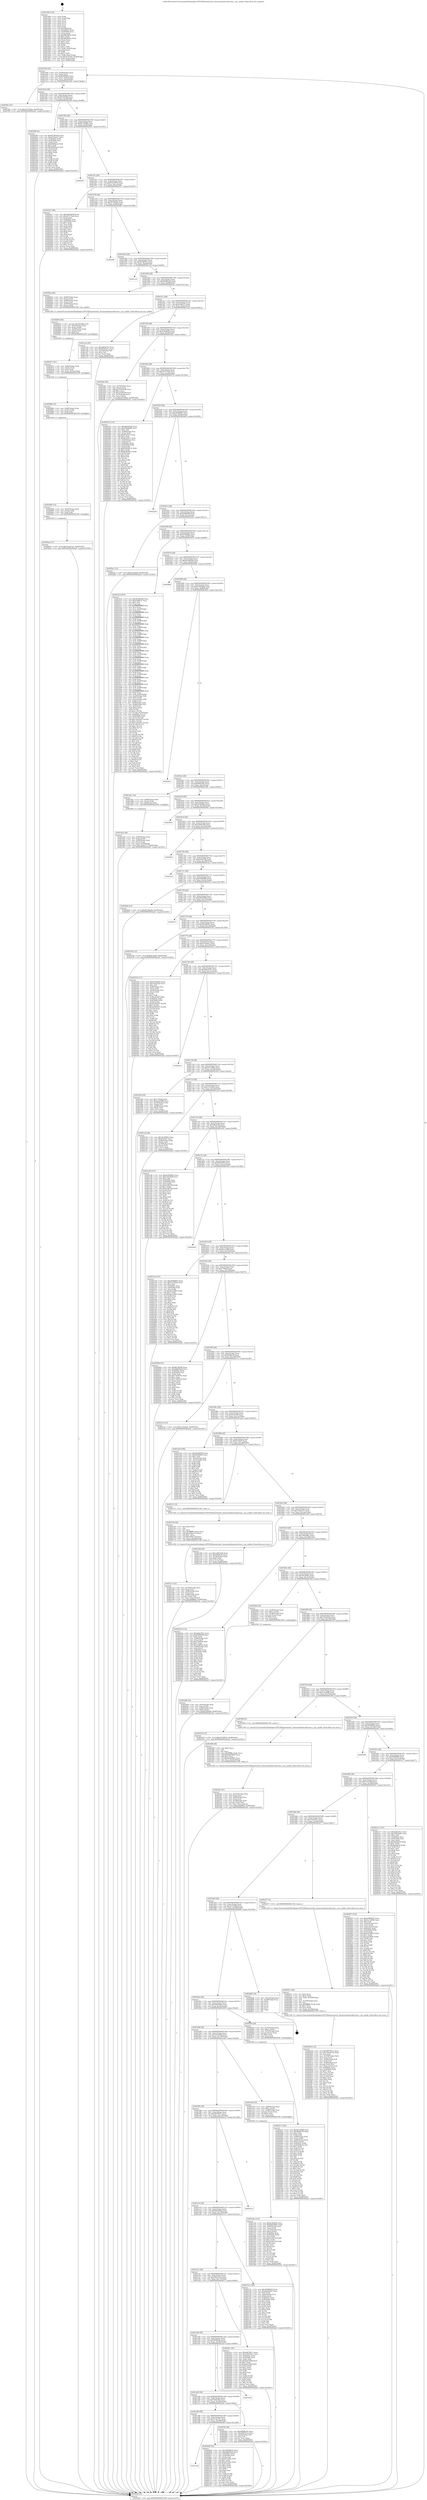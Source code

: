 digraph "0x401490" {
  label = "0x401490 (/mnt/c/Users/mathe/Desktop/tcc/POCII/binaries/extr_linuxsoundaoacodecstas.c_tas_usable_Final-ollvm.out::main(0))"
  labelloc = "t"
  node[shape=record]

  Entry [label="",width=0.3,height=0.3,shape=circle,fillcolor=black,style=filled]
  "0x401504" [label="{
     0x401504 [32]\l
     | [instrs]\l
     &nbsp;&nbsp;0x401504 \<+6\>: mov -0xa8(%rbp),%eax\l
     &nbsp;&nbsp;0x40150a \<+2\>: mov %eax,%ecx\l
     &nbsp;&nbsp;0x40150c \<+6\>: sub $0x80d3848c,%ecx\l
     &nbsp;&nbsp;0x401512 \<+6\>: mov %eax,-0xbc(%rbp)\l
     &nbsp;&nbsp;0x401518 \<+6\>: mov %ecx,-0xc0(%rbp)\l
     &nbsp;&nbsp;0x40151e \<+6\>: je 0000000000401f4e \<main+0xabe\>\l
  }"]
  "0x401f4e" [label="{
     0x401f4e [15]\l
     | [instrs]\l
     &nbsp;&nbsp;0x401f4e \<+10\>: movl $0xe27e38aa,-0xa8(%rbp)\l
     &nbsp;&nbsp;0x401f58 \<+5\>: jmp 0000000000402ad1 \<main+0x1641\>\l
  }"]
  "0x401524" [label="{
     0x401524 [28]\l
     | [instrs]\l
     &nbsp;&nbsp;0x401524 \<+5\>: jmp 0000000000401529 \<main+0x99\>\l
     &nbsp;&nbsp;0x401529 \<+6\>: mov -0xbc(%rbp),%eax\l
     &nbsp;&nbsp;0x40152f \<+5\>: sub $0x85160a9d,%eax\l
     &nbsp;&nbsp;0x401534 \<+6\>: mov %eax,-0xc4(%rbp)\l
     &nbsp;&nbsp;0x40153a \<+6\>: je 00000000004022f8 \<main+0xe68\>\l
  }"]
  Exit [label="",width=0.3,height=0.3,shape=circle,fillcolor=black,style=filled,peripheries=2]
  "0x4022f8" [label="{
     0x4022f8 [91]\l
     | [instrs]\l
     &nbsp;&nbsp;0x4022f8 \<+5\>: mov $0x93784a65,%eax\l
     &nbsp;&nbsp;0x4022fd \<+5\>: mov $0xd759aea7,%ecx\l
     &nbsp;&nbsp;0x402302 \<+7\>: mov 0x40505c,%edx\l
     &nbsp;&nbsp;0x402309 \<+7\>: mov 0x405060,%esi\l
     &nbsp;&nbsp;0x402310 \<+2\>: mov %edx,%edi\l
     &nbsp;&nbsp;0x402312 \<+6\>: sub $0x9db5bacd,%edi\l
     &nbsp;&nbsp;0x402318 \<+3\>: sub $0x1,%edi\l
     &nbsp;&nbsp;0x40231b \<+6\>: add $0x9db5bacd,%edi\l
     &nbsp;&nbsp;0x402321 \<+3\>: imul %edi,%edx\l
     &nbsp;&nbsp;0x402324 \<+3\>: and $0x1,%edx\l
     &nbsp;&nbsp;0x402327 \<+3\>: cmp $0x0,%edx\l
     &nbsp;&nbsp;0x40232a \<+4\>: sete %r8b\l
     &nbsp;&nbsp;0x40232e \<+3\>: cmp $0xa,%esi\l
     &nbsp;&nbsp;0x402331 \<+4\>: setl %r9b\l
     &nbsp;&nbsp;0x402335 \<+3\>: mov %r8b,%r10b\l
     &nbsp;&nbsp;0x402338 \<+3\>: and %r9b,%r10b\l
     &nbsp;&nbsp;0x40233b \<+3\>: xor %r9b,%r8b\l
     &nbsp;&nbsp;0x40233e \<+3\>: or %r8b,%r10b\l
     &nbsp;&nbsp;0x402341 \<+4\>: test $0x1,%r10b\l
     &nbsp;&nbsp;0x402345 \<+3\>: cmovne %ecx,%eax\l
     &nbsp;&nbsp;0x402348 \<+6\>: mov %eax,-0xa8(%rbp)\l
     &nbsp;&nbsp;0x40234e \<+5\>: jmp 0000000000402ad1 \<main+0x1641\>\l
  }"]
  "0x401540" [label="{
     0x401540 [28]\l
     | [instrs]\l
     &nbsp;&nbsp;0x401540 \<+5\>: jmp 0000000000401545 \<main+0xb5\>\l
     &nbsp;&nbsp;0x401545 \<+6\>: mov -0xbc(%rbp),%eax\l
     &nbsp;&nbsp;0x40154b \<+5\>: sub $0x8b7d50f6,%eax\l
     &nbsp;&nbsp;0x401550 \<+6\>: mov %eax,-0xc8(%rbp)\l
     &nbsp;&nbsp;0x401556 \<+6\>: je 0000000000402991 \<main+0x1501\>\l
  }"]
  "0x401a9c" [label="{
     0x401a9c\l
  }", style=dashed]
  "0x402991" [label="{
     0x402991\l
  }", style=dashed]
  "0x40155c" [label="{
     0x40155c [28]\l
     | [instrs]\l
     &nbsp;&nbsp;0x40155c \<+5\>: jmp 0000000000401561 \<main+0xd1\>\l
     &nbsp;&nbsp;0x401561 \<+6\>: mov -0xbc(%rbp),%eax\l
     &nbsp;&nbsp;0x401567 \<+5\>: sub $0x9191807d,%eax\l
     &nbsp;&nbsp;0x40156c \<+6\>: mov %eax,-0xcc(%rbp)\l
     &nbsp;&nbsp;0x401572 \<+6\>: je 0000000000402527 \<main+0x1097\>\l
  }"]
  "0x4026d6" [label="{
     0x4026d6 [91]\l
     | [instrs]\l
     &nbsp;&nbsp;0x4026d6 \<+5\>: mov $0x30998635,%eax\l
     &nbsp;&nbsp;0x4026db \<+5\>: mov $0x49bd59c8,%ecx\l
     &nbsp;&nbsp;0x4026e0 \<+7\>: mov 0x40505c,%edx\l
     &nbsp;&nbsp;0x4026e7 \<+7\>: mov 0x405060,%esi\l
     &nbsp;&nbsp;0x4026ee \<+2\>: mov %edx,%edi\l
     &nbsp;&nbsp;0x4026f0 \<+6\>: sub $0xef7a2fea,%edi\l
     &nbsp;&nbsp;0x4026f6 \<+3\>: sub $0x1,%edi\l
     &nbsp;&nbsp;0x4026f9 \<+6\>: add $0xef7a2fea,%edi\l
     &nbsp;&nbsp;0x4026ff \<+3\>: imul %edi,%edx\l
     &nbsp;&nbsp;0x402702 \<+3\>: and $0x1,%edx\l
     &nbsp;&nbsp;0x402705 \<+3\>: cmp $0x0,%edx\l
     &nbsp;&nbsp;0x402708 \<+4\>: sete %r8b\l
     &nbsp;&nbsp;0x40270c \<+3\>: cmp $0xa,%esi\l
     &nbsp;&nbsp;0x40270f \<+4\>: setl %r9b\l
     &nbsp;&nbsp;0x402713 \<+3\>: mov %r8b,%r10b\l
     &nbsp;&nbsp;0x402716 \<+3\>: and %r9b,%r10b\l
     &nbsp;&nbsp;0x402719 \<+3\>: xor %r9b,%r8b\l
     &nbsp;&nbsp;0x40271c \<+3\>: or %r8b,%r10b\l
     &nbsp;&nbsp;0x40271f \<+4\>: test $0x1,%r10b\l
     &nbsp;&nbsp;0x402723 \<+3\>: cmovne %ecx,%eax\l
     &nbsp;&nbsp;0x402726 \<+6\>: mov %eax,-0xa8(%rbp)\l
     &nbsp;&nbsp;0x40272c \<+5\>: jmp 0000000000402ad1 \<main+0x1641\>\l
  }"]
  "0x402527" [label="{
     0x402527 [86]\l
     | [instrs]\l
     &nbsp;&nbsp;0x402527 \<+5\>: mov $0xd6018549,%eax\l
     &nbsp;&nbsp;0x40252c \<+5\>: mov $0xa47275a9,%ecx\l
     &nbsp;&nbsp;0x402531 \<+2\>: xor %edx,%edx\l
     &nbsp;&nbsp;0x402533 \<+7\>: mov 0x40505c,%esi\l
     &nbsp;&nbsp;0x40253a \<+7\>: mov 0x405060,%edi\l
     &nbsp;&nbsp;0x402541 \<+3\>: sub $0x1,%edx\l
     &nbsp;&nbsp;0x402544 \<+3\>: mov %esi,%r8d\l
     &nbsp;&nbsp;0x402547 \<+3\>: add %edx,%r8d\l
     &nbsp;&nbsp;0x40254a \<+4\>: imul %r8d,%esi\l
     &nbsp;&nbsp;0x40254e \<+3\>: and $0x1,%esi\l
     &nbsp;&nbsp;0x402551 \<+3\>: cmp $0x0,%esi\l
     &nbsp;&nbsp;0x402554 \<+4\>: sete %r9b\l
     &nbsp;&nbsp;0x402558 \<+3\>: cmp $0xa,%edi\l
     &nbsp;&nbsp;0x40255b \<+4\>: setl %r10b\l
     &nbsp;&nbsp;0x40255f \<+3\>: mov %r9b,%r11b\l
     &nbsp;&nbsp;0x402562 \<+3\>: and %r10b,%r11b\l
     &nbsp;&nbsp;0x402565 \<+3\>: xor %r10b,%r9b\l
     &nbsp;&nbsp;0x402568 \<+3\>: or %r9b,%r11b\l
     &nbsp;&nbsp;0x40256b \<+4\>: test $0x1,%r11b\l
     &nbsp;&nbsp;0x40256f \<+3\>: cmovne %ecx,%eax\l
     &nbsp;&nbsp;0x402572 \<+6\>: mov %eax,-0xa8(%rbp)\l
     &nbsp;&nbsp;0x402578 \<+5\>: jmp 0000000000402ad1 \<main+0x1641\>\l
  }"]
  "0x401578" [label="{
     0x401578 [28]\l
     | [instrs]\l
     &nbsp;&nbsp;0x401578 \<+5\>: jmp 000000000040157d \<main+0xed\>\l
     &nbsp;&nbsp;0x40157d \<+6\>: mov -0xbc(%rbp),%eax\l
     &nbsp;&nbsp;0x401583 \<+5\>: sub $0x93784a65,%eax\l
     &nbsp;&nbsp;0x401588 \<+6\>: mov %eax,-0xd0(%rbp)\l
     &nbsp;&nbsp;0x40158e \<+6\>: je 00000000004029f8 \<main+0x1568\>\l
  }"]
  "0x4026a4" [label="{
     0x4026a4 [15]\l
     | [instrs]\l
     &nbsp;&nbsp;0x4026a4 \<+10\>: movl $0x7ec4e721,-0xa8(%rbp)\l
     &nbsp;&nbsp;0x4026ae \<+5\>: jmp 0000000000402ad1 \<main+0x1641\>\l
  }"]
  "0x4029f8" [label="{
     0x4029f8\l
  }", style=dashed]
  "0x401594" [label="{
     0x401594 [28]\l
     | [instrs]\l
     &nbsp;&nbsp;0x401594 \<+5\>: jmp 0000000000401599 \<main+0x109\>\l
     &nbsp;&nbsp;0x401599 \<+6\>: mov -0xbc(%rbp),%eax\l
     &nbsp;&nbsp;0x40159f \<+5\>: sub $0x9d18051a,%eax\l
     &nbsp;&nbsp;0x4015a4 \<+6\>: mov %eax,-0xd4(%rbp)\l
     &nbsp;&nbsp;0x4015aa \<+6\>: je 0000000000401cc8 \<main+0x838\>\l
  }"]
  "0x402695" [label="{
     0x402695 [15]\l
     | [instrs]\l
     &nbsp;&nbsp;0x402695 \<+4\>: mov -0x50(%rbp),%rdx\l
     &nbsp;&nbsp;0x402699 \<+3\>: mov (%rdx),%rdx\l
     &nbsp;&nbsp;0x40269c \<+3\>: mov %rdx,%rdi\l
     &nbsp;&nbsp;0x40269f \<+5\>: call 0000000000401030 \<free@plt\>\l
     | [calls]\l
     &nbsp;&nbsp;0x401030 \{1\} (unknown)\l
  }"]
  "0x401cc8" [label="{
     0x401cc8\l
  }", style=dashed]
  "0x4015b0" [label="{
     0x4015b0 [28]\l
     | [instrs]\l
     &nbsp;&nbsp;0x4015b0 \<+5\>: jmp 00000000004015b5 \<main+0x125\>\l
     &nbsp;&nbsp;0x4015b5 \<+6\>: mov -0xbc(%rbp),%eax\l
     &nbsp;&nbsp;0x4015bb \<+5\>: sub $0x9d89bc92,%eax\l
     &nbsp;&nbsp;0x4015c0 \<+6\>: mov %eax,-0xd8(%rbp)\l
     &nbsp;&nbsp;0x4015c6 \<+6\>: je 000000000040263a \<main+0x11aa\>\l
  }"]
  "0x402686" [label="{
     0x402686 [15]\l
     | [instrs]\l
     &nbsp;&nbsp;0x402686 \<+4\>: mov -0x68(%rbp),%rdx\l
     &nbsp;&nbsp;0x40268a \<+3\>: mov (%rdx),%rdx\l
     &nbsp;&nbsp;0x40268d \<+3\>: mov %rdx,%rdi\l
     &nbsp;&nbsp;0x402690 \<+5\>: call 0000000000401030 \<free@plt\>\l
     | [calls]\l
     &nbsp;&nbsp;0x401030 \{1\} (unknown)\l
  }"]
  "0x40263a" [label="{
     0x40263a [26]\l
     | [instrs]\l
     &nbsp;&nbsp;0x40263a \<+4\>: mov -0x80(%rbp),%rax\l
     &nbsp;&nbsp;0x40263e \<+3\>: mov (%rax),%rdi\l
     &nbsp;&nbsp;0x402641 \<+4\>: mov -0x68(%rbp),%rax\l
     &nbsp;&nbsp;0x402645 \<+3\>: mov (%rax),%rsi\l
     &nbsp;&nbsp;0x402648 \<+4\>: mov -0x50(%rbp),%rax\l
     &nbsp;&nbsp;0x40264c \<+3\>: mov (%rax),%rdx\l
     &nbsp;&nbsp;0x40264f \<+5\>: call 0000000000401240 \<tas_usable\>\l
     | [calls]\l
     &nbsp;&nbsp;0x401240 \{1\} (/mnt/c/Users/mathe/Desktop/tcc/POCII/binaries/extr_linuxsoundaoacodecstas.c_tas_usable_Final-ollvm.out::tas_usable)\l
  }"]
  "0x4015cc" [label="{
     0x4015cc [28]\l
     | [instrs]\l
     &nbsp;&nbsp;0x4015cc \<+5\>: jmp 00000000004015d1 \<main+0x141\>\l
     &nbsp;&nbsp;0x4015d1 \<+6\>: mov -0xbc(%rbp),%eax\l
     &nbsp;&nbsp;0x4015d7 \<+5\>: sub $0xa34ff151,%eax\l
     &nbsp;&nbsp;0x4015dc \<+6\>: mov %eax,-0xdc(%rbp)\l
     &nbsp;&nbsp;0x4015e2 \<+6\>: je 0000000000401caa \<main+0x81a\>\l
  }"]
  "0x402671" [label="{
     0x402671 [21]\l
     | [instrs]\l
     &nbsp;&nbsp;0x402671 \<+4\>: mov -0x80(%rbp),%rdx\l
     &nbsp;&nbsp;0x402675 \<+3\>: mov (%rdx),%rdx\l
     &nbsp;&nbsp;0x402678 \<+3\>: mov %rdx,%rdi\l
     &nbsp;&nbsp;0x40267b \<+6\>: mov %eax,-0x19c(%rbp)\l
     &nbsp;&nbsp;0x402681 \<+5\>: call 0000000000401030 \<free@plt\>\l
     | [calls]\l
     &nbsp;&nbsp;0x401030 \{1\} (unknown)\l
  }"]
  "0x401caa" [label="{
     0x401caa [30]\l
     | [instrs]\l
     &nbsp;&nbsp;0x401caa \<+5\>: mov $0xb8f5478e,%eax\l
     &nbsp;&nbsp;0x401caf \<+5\>: mov $0x9d18051a,%ecx\l
     &nbsp;&nbsp;0x401cb4 \<+3\>: mov -0x35(%rbp),%dl\l
     &nbsp;&nbsp;0x401cb7 \<+3\>: test $0x1,%dl\l
     &nbsp;&nbsp;0x401cba \<+3\>: cmovne %ecx,%eax\l
     &nbsp;&nbsp;0x401cbd \<+6\>: mov %eax,-0xa8(%rbp)\l
     &nbsp;&nbsp;0x401cc3 \<+5\>: jmp 0000000000402ad1 \<main+0x1641\>\l
  }"]
  "0x4015e8" [label="{
     0x4015e8 [28]\l
     | [instrs]\l
     &nbsp;&nbsp;0x4015e8 \<+5\>: jmp 00000000004015ed \<main+0x15d\>\l
     &nbsp;&nbsp;0x4015ed \<+6\>: mov -0xbc(%rbp),%eax\l
     &nbsp;&nbsp;0x4015f3 \<+5\>: sub $0xa36a865e,%eax\l
     &nbsp;&nbsp;0x4015f8 \<+6\>: mov %eax,-0xe0(%rbp)\l
     &nbsp;&nbsp;0x4015fe \<+6\>: je 0000000000401fda \<main+0xb4a\>\l
  }"]
  "0x402654" [label="{
     0x402654 [29]\l
     | [instrs]\l
     &nbsp;&nbsp;0x402654 \<+10\>: movabs $0x4030b6,%rdi\l
     &nbsp;&nbsp;0x40265e \<+4\>: mov -0x40(%rbp),%rdx\l
     &nbsp;&nbsp;0x402662 \<+2\>: mov %eax,(%rdx)\l
     &nbsp;&nbsp;0x402664 \<+4\>: mov -0x40(%rbp),%rdx\l
     &nbsp;&nbsp;0x402668 \<+2\>: mov (%rdx),%esi\l
     &nbsp;&nbsp;0x40266a \<+2\>: mov $0x0,%al\l
     &nbsp;&nbsp;0x40266c \<+5\>: call 0000000000401040 \<printf@plt\>\l
     | [calls]\l
     &nbsp;&nbsp;0x401040 \{1\} (unknown)\l
  }"]
  "0x401fda" [label="{
     0x401fda [42]\l
     | [instrs]\l
     &nbsp;&nbsp;0x401fda \<+4\>: mov -0x78(%rbp),%rax\l
     &nbsp;&nbsp;0x401fde \<+2\>: mov (%rax),%ecx\l
     &nbsp;&nbsp;0x401fe0 \<+6\>: add $0x37e84c8b,%ecx\l
     &nbsp;&nbsp;0x401fe6 \<+3\>: add $0x1,%ecx\l
     &nbsp;&nbsp;0x401fe9 \<+6\>: sub $0x37e84c8b,%ecx\l
     &nbsp;&nbsp;0x401fef \<+4\>: mov -0x78(%rbp),%rax\l
     &nbsp;&nbsp;0x401ff3 \<+2\>: mov %ecx,(%rax)\l
     &nbsp;&nbsp;0x401ff5 \<+10\>: movl $0xe27e38aa,-0xa8(%rbp)\l
     &nbsp;&nbsp;0x401fff \<+5\>: jmp 0000000000402ad1 \<main+0x1641\>\l
  }"]
  "0x401604" [label="{
     0x401604 [28]\l
     | [instrs]\l
     &nbsp;&nbsp;0x401604 \<+5\>: jmp 0000000000401609 \<main+0x179\>\l
     &nbsp;&nbsp;0x401609 \<+6\>: mov -0xbc(%rbp),%eax\l
     &nbsp;&nbsp;0x40160f \<+5\>: sub $0xa47275a9,%eax\l
     &nbsp;&nbsp;0x401614 \<+6\>: mov %eax,-0xe4(%rbp)\l
     &nbsp;&nbsp;0x40161a \<+6\>: je 000000000040257d \<main+0x10ed\>\l
  }"]
  "0x4024a8" [label="{
     0x4024a8 [112]\l
     | [instrs]\l
     &nbsp;&nbsp;0x4024a8 \<+5\>: mov $0x48f70611,%ecx\l
     &nbsp;&nbsp;0x4024ad \<+5\>: mov $0x194a67a0,%edx\l
     &nbsp;&nbsp;0x4024b2 \<+2\>: xor %esi,%esi\l
     &nbsp;&nbsp;0x4024b4 \<+6\>: mov -0x198(%rbp),%edi\l
     &nbsp;&nbsp;0x4024ba \<+3\>: imul %eax,%edi\l
     &nbsp;&nbsp;0x4024bd \<+4\>: mov -0x50(%rbp),%r8\l
     &nbsp;&nbsp;0x4024c1 \<+3\>: mov (%r8),%r8\l
     &nbsp;&nbsp;0x4024c4 \<+4\>: mov -0x48(%rbp),%r9\l
     &nbsp;&nbsp;0x4024c8 \<+3\>: movslq (%r9),%r9\l
     &nbsp;&nbsp;0x4024cb \<+4\>: mov %edi,(%r8,%r9,4)\l
     &nbsp;&nbsp;0x4024cf \<+7\>: mov 0x40505c,%eax\l
     &nbsp;&nbsp;0x4024d6 \<+7\>: mov 0x405060,%edi\l
     &nbsp;&nbsp;0x4024dd \<+3\>: sub $0x1,%esi\l
     &nbsp;&nbsp;0x4024e0 \<+3\>: mov %eax,%r10d\l
     &nbsp;&nbsp;0x4024e3 \<+3\>: add %esi,%r10d\l
     &nbsp;&nbsp;0x4024e6 \<+4\>: imul %r10d,%eax\l
     &nbsp;&nbsp;0x4024ea \<+3\>: and $0x1,%eax\l
     &nbsp;&nbsp;0x4024ed \<+3\>: cmp $0x0,%eax\l
     &nbsp;&nbsp;0x4024f0 \<+4\>: sete %r11b\l
     &nbsp;&nbsp;0x4024f4 \<+3\>: cmp $0xa,%edi\l
     &nbsp;&nbsp;0x4024f7 \<+3\>: setl %bl\l
     &nbsp;&nbsp;0x4024fa \<+3\>: mov %r11b,%r14b\l
     &nbsp;&nbsp;0x4024fd \<+3\>: and %bl,%r14b\l
     &nbsp;&nbsp;0x402500 \<+3\>: xor %bl,%r11b\l
     &nbsp;&nbsp;0x402503 \<+3\>: or %r11b,%r14b\l
     &nbsp;&nbsp;0x402506 \<+4\>: test $0x1,%r14b\l
     &nbsp;&nbsp;0x40250a \<+3\>: cmovne %edx,%ecx\l
     &nbsp;&nbsp;0x40250d \<+6\>: mov %ecx,-0xa8(%rbp)\l
     &nbsp;&nbsp;0x402513 \<+5\>: jmp 0000000000402ad1 \<main+0x1641\>\l
  }"]
  "0x40257d" [label="{
     0x40257d [174]\l
     | [instrs]\l
     &nbsp;&nbsp;0x40257d \<+5\>: mov $0xd6018549,%eax\l
     &nbsp;&nbsp;0x402582 \<+5\>: mov $0xd38609f6,%ecx\l
     &nbsp;&nbsp;0x402587 \<+2\>: mov $0x1,%dl\l
     &nbsp;&nbsp;0x402589 \<+4\>: mov -0x48(%rbp),%rsi\l
     &nbsp;&nbsp;0x40258d \<+2\>: mov (%rsi),%edi\l
     &nbsp;&nbsp;0x40258f \<+6\>: add $0xff7d2011,%edi\l
     &nbsp;&nbsp;0x402595 \<+3\>: add $0x1,%edi\l
     &nbsp;&nbsp;0x402598 \<+6\>: sub $0xff7d2011,%edi\l
     &nbsp;&nbsp;0x40259e \<+4\>: mov -0x48(%rbp),%rsi\l
     &nbsp;&nbsp;0x4025a2 \<+2\>: mov %edi,(%rsi)\l
     &nbsp;&nbsp;0x4025a4 \<+7\>: mov 0x40505c,%edi\l
     &nbsp;&nbsp;0x4025ab \<+8\>: mov 0x405060,%r8d\l
     &nbsp;&nbsp;0x4025b3 \<+3\>: mov %edi,%r9d\l
     &nbsp;&nbsp;0x4025b6 \<+7\>: sub $0x655b3b14,%r9d\l
     &nbsp;&nbsp;0x4025bd \<+4\>: sub $0x1,%r9d\l
     &nbsp;&nbsp;0x4025c1 \<+7\>: add $0x655b3b14,%r9d\l
     &nbsp;&nbsp;0x4025c8 \<+4\>: imul %r9d,%edi\l
     &nbsp;&nbsp;0x4025cc \<+3\>: and $0x1,%edi\l
     &nbsp;&nbsp;0x4025cf \<+3\>: cmp $0x0,%edi\l
     &nbsp;&nbsp;0x4025d2 \<+4\>: sete %r10b\l
     &nbsp;&nbsp;0x4025d6 \<+4\>: cmp $0xa,%r8d\l
     &nbsp;&nbsp;0x4025da \<+4\>: setl %r11b\l
     &nbsp;&nbsp;0x4025de \<+3\>: mov %r10b,%bl\l
     &nbsp;&nbsp;0x4025e1 \<+3\>: xor $0xff,%bl\l
     &nbsp;&nbsp;0x4025e4 \<+3\>: mov %r11b,%r14b\l
     &nbsp;&nbsp;0x4025e7 \<+4\>: xor $0xff,%r14b\l
     &nbsp;&nbsp;0x4025eb \<+3\>: xor $0x1,%dl\l
     &nbsp;&nbsp;0x4025ee \<+3\>: mov %bl,%r15b\l
     &nbsp;&nbsp;0x4025f1 \<+4\>: and $0xff,%r15b\l
     &nbsp;&nbsp;0x4025f5 \<+3\>: and %dl,%r10b\l
     &nbsp;&nbsp;0x4025f8 \<+3\>: mov %r14b,%r12b\l
     &nbsp;&nbsp;0x4025fb \<+4\>: and $0xff,%r12b\l
     &nbsp;&nbsp;0x4025ff \<+3\>: and %dl,%r11b\l
     &nbsp;&nbsp;0x402602 \<+3\>: or %r10b,%r15b\l
     &nbsp;&nbsp;0x402605 \<+3\>: or %r11b,%r12b\l
     &nbsp;&nbsp;0x402608 \<+3\>: xor %r12b,%r15b\l
     &nbsp;&nbsp;0x40260b \<+3\>: or %r14b,%bl\l
     &nbsp;&nbsp;0x40260e \<+3\>: xor $0xff,%bl\l
     &nbsp;&nbsp;0x402611 \<+3\>: or $0x1,%dl\l
     &nbsp;&nbsp;0x402614 \<+2\>: and %dl,%bl\l
     &nbsp;&nbsp;0x402616 \<+3\>: or %bl,%r15b\l
     &nbsp;&nbsp;0x402619 \<+4\>: test $0x1,%r15b\l
     &nbsp;&nbsp;0x40261d \<+3\>: cmovne %ecx,%eax\l
     &nbsp;&nbsp;0x402620 \<+6\>: mov %eax,-0xa8(%rbp)\l
     &nbsp;&nbsp;0x402626 \<+5\>: jmp 0000000000402ad1 \<main+0x1641\>\l
  }"]
  "0x401620" [label="{
     0x401620 [28]\l
     | [instrs]\l
     &nbsp;&nbsp;0x401620 \<+5\>: jmp 0000000000401625 \<main+0x195\>\l
     &nbsp;&nbsp;0x401625 \<+6\>: mov -0xbc(%rbp),%eax\l
     &nbsp;&nbsp;0x40162b \<+5\>: sub $0xa6468b97,%eax\l
     &nbsp;&nbsp;0x401630 \<+6\>: mov %eax,-0xe8(%rbp)\l
     &nbsp;&nbsp;0x401636 \<+6\>: je 0000000000402ab9 \<main+0x1629\>\l
  }"]
  "0x40247c" [label="{
     0x40247c [44]\l
     | [instrs]\l
     &nbsp;&nbsp;0x40247c \<+2\>: xor %ecx,%ecx\l
     &nbsp;&nbsp;0x40247e \<+5\>: mov $0x2,%edx\l
     &nbsp;&nbsp;0x402483 \<+6\>: mov %edx,-0x194(%rbp)\l
     &nbsp;&nbsp;0x402489 \<+1\>: cltd\l
     &nbsp;&nbsp;0x40248a \<+6\>: mov -0x194(%rbp),%esi\l
     &nbsp;&nbsp;0x402490 \<+2\>: idiv %esi\l
     &nbsp;&nbsp;0x402492 \<+6\>: imul $0xfffffffe,%edx,%edx\l
     &nbsp;&nbsp;0x402498 \<+3\>: sub $0x1,%ecx\l
     &nbsp;&nbsp;0x40249b \<+2\>: sub %ecx,%edx\l
     &nbsp;&nbsp;0x40249d \<+6\>: mov %edx,-0x198(%rbp)\l
     &nbsp;&nbsp;0x4024a3 \<+5\>: call 0000000000401160 \<next_i\>\l
     | [calls]\l
     &nbsp;&nbsp;0x401160 \{1\} (/mnt/c/Users/mathe/Desktop/tcc/POCII/binaries/extr_linuxsoundaoacodecstas.c_tas_usable_Final-ollvm.out::next_i)\l
  }"]
  "0x402ab9" [label="{
     0x402ab9\l
  }", style=dashed]
  "0x40163c" [label="{
     0x40163c [28]\l
     | [instrs]\l
     &nbsp;&nbsp;0x40163c \<+5\>: jmp 0000000000401641 \<main+0x1b1\>\l
     &nbsp;&nbsp;0x401641 \<+6\>: mov -0xbc(%rbp),%eax\l
     &nbsp;&nbsp;0x401647 \<+5\>: sub $0xb4999e9f,%eax\l
     &nbsp;&nbsp;0x40164c \<+6\>: mov %eax,-0xec(%rbp)\l
     &nbsp;&nbsp;0x401652 \<+6\>: je 00000000004022ac \<main+0xe1c\>\l
  }"]
  "0x401a80" [label="{
     0x401a80 [28]\l
     | [instrs]\l
     &nbsp;&nbsp;0x401a80 \<+5\>: jmp 0000000000401a85 \<main+0x5f5\>\l
     &nbsp;&nbsp;0x401a85 \<+6\>: mov -0xbc(%rbp),%eax\l
     &nbsp;&nbsp;0x401a8b \<+5\>: sub $0x7ec4e721,%eax\l
     &nbsp;&nbsp;0x401a90 \<+6\>: mov %eax,-0x188(%rbp)\l
     &nbsp;&nbsp;0x401a96 \<+6\>: je 00000000004026d6 \<main+0x1246\>\l
  }"]
  "0x4022ac" [label="{
     0x4022ac [15]\l
     | [instrs]\l
     &nbsp;&nbsp;0x4022ac \<+10\>: movl $0xe7e5c8a4,-0xa8(%rbp)\l
     &nbsp;&nbsp;0x4022b6 \<+5\>: jmp 0000000000402ad1 \<main+0x1641\>\l
  }"]
  "0x401658" [label="{
     0x401658 [28]\l
     | [instrs]\l
     &nbsp;&nbsp;0x401658 \<+5\>: jmp 000000000040165d \<main+0x1cd\>\l
     &nbsp;&nbsp;0x40165d \<+6\>: mov -0xbc(%rbp),%eax\l
     &nbsp;&nbsp;0x401663 \<+5\>: sub $0xb596f40e,%eax\l
     &nbsp;&nbsp;0x401668 \<+6\>: mov %eax,-0xf0(%rbp)\l
     &nbsp;&nbsp;0x40166e \<+6\>: je 0000000000401b10 \<main+0x680\>\l
  }"]
  "0x4023fe" [label="{
     0x4023fe [30]\l
     | [instrs]\l
     &nbsp;&nbsp;0x4023fe \<+5\>: mov $0x9d89bc92,%eax\l
     &nbsp;&nbsp;0x402403 \<+5\>: mov $0x590321ee,%ecx\l
     &nbsp;&nbsp;0x402408 \<+3\>: mov -0x2d(%rbp),%dl\l
     &nbsp;&nbsp;0x40240b \<+3\>: test $0x1,%dl\l
     &nbsp;&nbsp;0x40240e \<+3\>: cmovne %ecx,%eax\l
     &nbsp;&nbsp;0x402411 \<+6\>: mov %eax,-0xa8(%rbp)\l
     &nbsp;&nbsp;0x402417 \<+5\>: jmp 0000000000402ad1 \<main+0x1641\>\l
  }"]
  "0x401b10" [label="{
     0x401b10 [410]\l
     | [instrs]\l
     &nbsp;&nbsp;0x401b10 \<+5\>: mov $0xb63d9268,%eax\l
     &nbsp;&nbsp;0x401b15 \<+5\>: mov $0xa34ff151,%ecx\l
     &nbsp;&nbsp;0x401b1a \<+2\>: mov $0x1,%dl\l
     &nbsp;&nbsp;0x401b1c \<+3\>: mov %rsp,%rsi\l
     &nbsp;&nbsp;0x401b1f \<+4\>: add $0xfffffffffffffff0,%rsi\l
     &nbsp;&nbsp;0x401b23 \<+3\>: mov %rsi,%rsp\l
     &nbsp;&nbsp;0x401b26 \<+7\>: mov %rsi,-0xa0(%rbp)\l
     &nbsp;&nbsp;0x401b2d \<+3\>: mov %rsp,%rsi\l
     &nbsp;&nbsp;0x401b30 \<+4\>: add $0xfffffffffffffff0,%rsi\l
     &nbsp;&nbsp;0x401b34 \<+3\>: mov %rsi,%rsp\l
     &nbsp;&nbsp;0x401b37 \<+3\>: mov %rsp,%rdi\l
     &nbsp;&nbsp;0x401b3a \<+4\>: add $0xfffffffffffffff0,%rdi\l
     &nbsp;&nbsp;0x401b3e \<+3\>: mov %rdi,%rsp\l
     &nbsp;&nbsp;0x401b41 \<+7\>: mov %rdi,-0x98(%rbp)\l
     &nbsp;&nbsp;0x401b48 \<+3\>: mov %rsp,%rdi\l
     &nbsp;&nbsp;0x401b4b \<+4\>: add $0xfffffffffffffff0,%rdi\l
     &nbsp;&nbsp;0x401b4f \<+3\>: mov %rdi,%rsp\l
     &nbsp;&nbsp;0x401b52 \<+7\>: mov %rdi,-0x90(%rbp)\l
     &nbsp;&nbsp;0x401b59 \<+3\>: mov %rsp,%rdi\l
     &nbsp;&nbsp;0x401b5c \<+4\>: add $0xfffffffffffffff0,%rdi\l
     &nbsp;&nbsp;0x401b60 \<+3\>: mov %rdi,%rsp\l
     &nbsp;&nbsp;0x401b63 \<+7\>: mov %rdi,-0x88(%rbp)\l
     &nbsp;&nbsp;0x401b6a \<+3\>: mov %rsp,%rdi\l
     &nbsp;&nbsp;0x401b6d \<+4\>: add $0xfffffffffffffff0,%rdi\l
     &nbsp;&nbsp;0x401b71 \<+3\>: mov %rdi,%rsp\l
     &nbsp;&nbsp;0x401b74 \<+4\>: mov %rdi,-0x80(%rbp)\l
     &nbsp;&nbsp;0x401b78 \<+3\>: mov %rsp,%rdi\l
     &nbsp;&nbsp;0x401b7b \<+4\>: add $0xfffffffffffffff0,%rdi\l
     &nbsp;&nbsp;0x401b7f \<+3\>: mov %rdi,%rsp\l
     &nbsp;&nbsp;0x401b82 \<+4\>: mov %rdi,-0x78(%rbp)\l
     &nbsp;&nbsp;0x401b86 \<+3\>: mov %rsp,%rdi\l
     &nbsp;&nbsp;0x401b89 \<+4\>: add $0xfffffffffffffff0,%rdi\l
     &nbsp;&nbsp;0x401b8d \<+3\>: mov %rdi,%rsp\l
     &nbsp;&nbsp;0x401b90 \<+4\>: mov %rdi,-0x70(%rbp)\l
     &nbsp;&nbsp;0x401b94 \<+3\>: mov %rsp,%rdi\l
     &nbsp;&nbsp;0x401b97 \<+4\>: add $0xfffffffffffffff0,%rdi\l
     &nbsp;&nbsp;0x401b9b \<+3\>: mov %rdi,%rsp\l
     &nbsp;&nbsp;0x401b9e \<+4\>: mov %rdi,-0x68(%rbp)\l
     &nbsp;&nbsp;0x401ba2 \<+3\>: mov %rsp,%rdi\l
     &nbsp;&nbsp;0x401ba5 \<+4\>: add $0xfffffffffffffff0,%rdi\l
     &nbsp;&nbsp;0x401ba9 \<+3\>: mov %rdi,%rsp\l
     &nbsp;&nbsp;0x401bac \<+4\>: mov %rdi,-0x60(%rbp)\l
     &nbsp;&nbsp;0x401bb0 \<+3\>: mov %rsp,%rdi\l
     &nbsp;&nbsp;0x401bb3 \<+4\>: add $0xfffffffffffffff0,%rdi\l
     &nbsp;&nbsp;0x401bb7 \<+3\>: mov %rdi,%rsp\l
     &nbsp;&nbsp;0x401bba \<+4\>: mov %rdi,-0x58(%rbp)\l
     &nbsp;&nbsp;0x401bbe \<+3\>: mov %rsp,%rdi\l
     &nbsp;&nbsp;0x401bc1 \<+4\>: add $0xfffffffffffffff0,%rdi\l
     &nbsp;&nbsp;0x401bc5 \<+3\>: mov %rdi,%rsp\l
     &nbsp;&nbsp;0x401bc8 \<+4\>: mov %rdi,-0x50(%rbp)\l
     &nbsp;&nbsp;0x401bcc \<+3\>: mov %rsp,%rdi\l
     &nbsp;&nbsp;0x401bcf \<+4\>: add $0xfffffffffffffff0,%rdi\l
     &nbsp;&nbsp;0x401bd3 \<+3\>: mov %rdi,%rsp\l
     &nbsp;&nbsp;0x401bd6 \<+4\>: mov %rdi,-0x48(%rbp)\l
     &nbsp;&nbsp;0x401bda \<+3\>: mov %rsp,%rdi\l
     &nbsp;&nbsp;0x401bdd \<+4\>: add $0xfffffffffffffff0,%rdi\l
     &nbsp;&nbsp;0x401be1 \<+3\>: mov %rdi,%rsp\l
     &nbsp;&nbsp;0x401be4 \<+4\>: mov %rdi,-0x40(%rbp)\l
     &nbsp;&nbsp;0x401be8 \<+7\>: mov -0xa0(%rbp),%rdi\l
     &nbsp;&nbsp;0x401bef \<+6\>: movl $0x0,(%rdi)\l
     &nbsp;&nbsp;0x401bf5 \<+7\>: mov -0xac(%rbp),%r8d\l
     &nbsp;&nbsp;0x401bfc \<+3\>: mov %r8d,(%rsi)\l
     &nbsp;&nbsp;0x401bff \<+7\>: mov -0x98(%rbp),%rdi\l
     &nbsp;&nbsp;0x401c06 \<+7\>: mov -0xb8(%rbp),%r9\l
     &nbsp;&nbsp;0x401c0d \<+3\>: mov %r9,(%rdi)\l
     &nbsp;&nbsp;0x401c10 \<+3\>: cmpl $0x2,(%rsi)\l
     &nbsp;&nbsp;0x401c13 \<+4\>: setne %r10b\l
     &nbsp;&nbsp;0x401c17 \<+4\>: and $0x1,%r10b\l
     &nbsp;&nbsp;0x401c1b \<+4\>: mov %r10b,-0x35(%rbp)\l
     &nbsp;&nbsp;0x401c1f \<+8\>: mov 0x40505c,%r11d\l
     &nbsp;&nbsp;0x401c27 \<+7\>: mov 0x405060,%ebx\l
     &nbsp;&nbsp;0x401c2e \<+3\>: mov %r11d,%r14d\l
     &nbsp;&nbsp;0x401c31 \<+7\>: add $0x7c622e67,%r14d\l
     &nbsp;&nbsp;0x401c38 \<+4\>: sub $0x1,%r14d\l
     &nbsp;&nbsp;0x401c3c \<+7\>: sub $0x7c622e67,%r14d\l
     &nbsp;&nbsp;0x401c43 \<+4\>: imul %r14d,%r11d\l
     &nbsp;&nbsp;0x401c47 \<+4\>: and $0x1,%r11d\l
     &nbsp;&nbsp;0x401c4b \<+4\>: cmp $0x0,%r11d\l
     &nbsp;&nbsp;0x401c4f \<+4\>: sete %r10b\l
     &nbsp;&nbsp;0x401c53 \<+3\>: cmp $0xa,%ebx\l
     &nbsp;&nbsp;0x401c56 \<+4\>: setl %r15b\l
     &nbsp;&nbsp;0x401c5a \<+3\>: mov %r10b,%r12b\l
     &nbsp;&nbsp;0x401c5d \<+4\>: xor $0xff,%r12b\l
     &nbsp;&nbsp;0x401c61 \<+3\>: mov %r15b,%r13b\l
     &nbsp;&nbsp;0x401c64 \<+4\>: xor $0xff,%r13b\l
     &nbsp;&nbsp;0x401c68 \<+3\>: xor $0x1,%dl\l
     &nbsp;&nbsp;0x401c6b \<+3\>: mov %r12b,%sil\l
     &nbsp;&nbsp;0x401c6e \<+4\>: and $0xff,%sil\l
     &nbsp;&nbsp;0x401c72 \<+3\>: and %dl,%r10b\l
     &nbsp;&nbsp;0x401c75 \<+3\>: mov %r13b,%dil\l
     &nbsp;&nbsp;0x401c78 \<+4\>: and $0xff,%dil\l
     &nbsp;&nbsp;0x401c7c \<+3\>: and %dl,%r15b\l
     &nbsp;&nbsp;0x401c7f \<+3\>: or %r10b,%sil\l
     &nbsp;&nbsp;0x401c82 \<+3\>: or %r15b,%dil\l
     &nbsp;&nbsp;0x401c85 \<+3\>: xor %dil,%sil\l
     &nbsp;&nbsp;0x401c88 \<+3\>: or %r13b,%r12b\l
     &nbsp;&nbsp;0x401c8b \<+4\>: xor $0xff,%r12b\l
     &nbsp;&nbsp;0x401c8f \<+3\>: or $0x1,%dl\l
     &nbsp;&nbsp;0x401c92 \<+3\>: and %dl,%r12b\l
     &nbsp;&nbsp;0x401c95 \<+3\>: or %r12b,%sil\l
     &nbsp;&nbsp;0x401c98 \<+4\>: test $0x1,%sil\l
     &nbsp;&nbsp;0x401c9c \<+3\>: cmovne %ecx,%eax\l
     &nbsp;&nbsp;0x401c9f \<+6\>: mov %eax,-0xa8(%rbp)\l
     &nbsp;&nbsp;0x401ca5 \<+5\>: jmp 0000000000402ad1 \<main+0x1641\>\l
  }"]
  "0x401674" [label="{
     0x401674 [28]\l
     | [instrs]\l
     &nbsp;&nbsp;0x401674 \<+5\>: jmp 0000000000401679 \<main+0x1e9\>\l
     &nbsp;&nbsp;0x401679 \<+6\>: mov -0xbc(%rbp),%eax\l
     &nbsp;&nbsp;0x40167f \<+5\>: sub $0xb63d9268,%eax\l
     &nbsp;&nbsp;0x401684 \<+6\>: mov %eax,-0xf4(%rbp)\l
     &nbsp;&nbsp;0x40168a \<+6\>: je 00000000004028e8 \<main+0x1458\>\l
  }"]
  "0x401a64" [label="{
     0x401a64 [28]\l
     | [instrs]\l
     &nbsp;&nbsp;0x401a64 \<+5\>: jmp 0000000000401a69 \<main+0x5d9\>\l
     &nbsp;&nbsp;0x401a69 \<+6\>: mov -0xbc(%rbp),%eax\l
     &nbsp;&nbsp;0x401a6f \<+5\>: sub $0x74dd1f42,%eax\l
     &nbsp;&nbsp;0x401a74 \<+6\>: mov %eax,-0x184(%rbp)\l
     &nbsp;&nbsp;0x401a7a \<+6\>: je 00000000004023fe \<main+0xf6e\>\l
  }"]
  "0x4028e8" [label="{
     0x4028e8\l
  }", style=dashed]
  "0x401690" [label="{
     0x401690 [28]\l
     | [instrs]\l
     &nbsp;&nbsp;0x401690 \<+5\>: jmp 0000000000401695 \<main+0x205\>\l
     &nbsp;&nbsp;0x401695 \<+6\>: mov -0xbc(%rbp),%eax\l
     &nbsp;&nbsp;0x40169b \<+5\>: sub $0xb74b5d4b,%eax\l
     &nbsp;&nbsp;0x4016a0 \<+6\>: mov %eax,-0xf8(%rbp)\l
     &nbsp;&nbsp;0x4016a6 \<+6\>: je 00000000004026c2 \<main+0x1232\>\l
  }"]
  "0x401d23" [label="{
     0x401d23\l
  }", style=dashed]
  "0x4026c2" [label="{
     0x4026c2\l
  }", style=dashed]
  "0x4016ac" [label="{
     0x4016ac [28]\l
     | [instrs]\l
     &nbsp;&nbsp;0x4016ac \<+5\>: jmp 00000000004016b1 \<main+0x221\>\l
     &nbsp;&nbsp;0x4016b1 \<+6\>: mov -0xbc(%rbp),%eax\l
     &nbsp;&nbsp;0x4016b7 \<+5\>: sub $0xb8f5478e,%eax\l
     &nbsp;&nbsp;0x4016bc \<+6\>: mov %eax,-0xfc(%rbp)\l
     &nbsp;&nbsp;0x4016c2 \<+6\>: je 0000000000401dd1 \<main+0x941\>\l
  }"]
  "0x401a48" [label="{
     0x401a48 [28]\l
     | [instrs]\l
     &nbsp;&nbsp;0x401a48 \<+5\>: jmp 0000000000401a4d \<main+0x5bd\>\l
     &nbsp;&nbsp;0x401a4d \<+6\>: mov -0xbc(%rbp),%eax\l
     &nbsp;&nbsp;0x401a53 \<+5\>: sub $0x595f8cbe,%eax\l
     &nbsp;&nbsp;0x401a58 \<+6\>: mov %eax,-0x180(%rbp)\l
     &nbsp;&nbsp;0x401a5e \<+6\>: je 0000000000401d23 \<main+0x893\>\l
  }"]
  "0x401dd1" [label="{
     0x401dd1 [19]\l
     | [instrs]\l
     &nbsp;&nbsp;0x401dd1 \<+7\>: mov -0x98(%rbp),%rax\l
     &nbsp;&nbsp;0x401dd8 \<+3\>: mov (%rax),%rax\l
     &nbsp;&nbsp;0x401ddb \<+4\>: mov 0x8(%rax),%rdi\l
     &nbsp;&nbsp;0x401ddf \<+5\>: call 0000000000401060 \<atoi@plt\>\l
     | [calls]\l
     &nbsp;&nbsp;0x401060 \{1\} (unknown)\l
  }"]
  "0x4016c8" [label="{
     0x4016c8 [28]\l
     | [instrs]\l
     &nbsp;&nbsp;0x4016c8 \<+5\>: jmp 00000000004016cd \<main+0x23d\>\l
     &nbsp;&nbsp;0x4016cd \<+6\>: mov -0xbc(%rbp),%eax\l
     &nbsp;&nbsp;0x4016d3 \<+5\>: sub $0xbe5648de,%eax\l
     &nbsp;&nbsp;0x4016d8 \<+6\>: mov %eax,-0x100(%rbp)\l
     &nbsp;&nbsp;0x4016de \<+6\>: je 000000000040294e \<main+0x14be\>\l
  }"]
  "0x40241c" [label="{
     0x40241c [91]\l
     | [instrs]\l
     &nbsp;&nbsp;0x40241c \<+5\>: mov $0x48f70611,%eax\l
     &nbsp;&nbsp;0x402421 \<+5\>: mov $0x33d19611,%ecx\l
     &nbsp;&nbsp;0x402426 \<+7\>: mov 0x40505c,%edx\l
     &nbsp;&nbsp;0x40242d \<+7\>: mov 0x405060,%esi\l
     &nbsp;&nbsp;0x402434 \<+2\>: mov %edx,%edi\l
     &nbsp;&nbsp;0x402436 \<+6\>: add $0x6ab104bf,%edi\l
     &nbsp;&nbsp;0x40243c \<+3\>: sub $0x1,%edi\l
     &nbsp;&nbsp;0x40243f \<+6\>: sub $0x6ab104bf,%edi\l
     &nbsp;&nbsp;0x402445 \<+3\>: imul %edi,%edx\l
     &nbsp;&nbsp;0x402448 \<+3\>: and $0x1,%edx\l
     &nbsp;&nbsp;0x40244b \<+3\>: cmp $0x0,%edx\l
     &nbsp;&nbsp;0x40244e \<+4\>: sete %r8b\l
     &nbsp;&nbsp;0x402452 \<+3\>: cmp $0xa,%esi\l
     &nbsp;&nbsp;0x402455 \<+4\>: setl %r9b\l
     &nbsp;&nbsp;0x402459 \<+3\>: mov %r8b,%r10b\l
     &nbsp;&nbsp;0x40245c \<+3\>: and %r9b,%r10b\l
     &nbsp;&nbsp;0x40245f \<+3\>: xor %r9b,%r8b\l
     &nbsp;&nbsp;0x402462 \<+3\>: or %r8b,%r10b\l
     &nbsp;&nbsp;0x402465 \<+4\>: test $0x1,%r10b\l
     &nbsp;&nbsp;0x402469 \<+3\>: cmovne %ecx,%eax\l
     &nbsp;&nbsp;0x40246c \<+6\>: mov %eax,-0xa8(%rbp)\l
     &nbsp;&nbsp;0x402472 \<+5\>: jmp 0000000000402ad1 \<main+0x1641\>\l
  }"]
  "0x40294e" [label="{
     0x40294e\l
  }", style=dashed]
  "0x4016e4" [label="{
     0x4016e4 [28]\l
     | [instrs]\l
     &nbsp;&nbsp;0x4016e4 \<+5\>: jmp 00000000004016e9 \<main+0x259\>\l
     &nbsp;&nbsp;0x4016e9 \<+6\>: mov -0xbc(%rbp),%eax\l
     &nbsp;&nbsp;0x4016ef \<+5\>: sub $0xcd94c044,%eax\l
     &nbsp;&nbsp;0x4016f4 \<+6\>: mov %eax,-0x104(%rbp)\l
     &nbsp;&nbsp;0x4016fa \<+6\>: je 00000000004026b3 \<main+0x1223\>\l
  }"]
  "0x401a2c" [label="{
     0x401a2c [28]\l
     | [instrs]\l
     &nbsp;&nbsp;0x401a2c \<+5\>: jmp 0000000000401a31 \<main+0x5a1\>\l
     &nbsp;&nbsp;0x401a31 \<+6\>: mov -0xbc(%rbp),%eax\l
     &nbsp;&nbsp;0x401a37 \<+5\>: sub $0x590321ee,%eax\l
     &nbsp;&nbsp;0x401a3c \<+6\>: mov %eax,-0x17c(%rbp)\l
     &nbsp;&nbsp;0x401a42 \<+6\>: je 000000000040241c \<main+0xf8c\>\l
  }"]
  "0x4026b3" [label="{
     0x4026b3\l
  }", style=dashed]
  "0x401700" [label="{
     0x401700 [28]\l
     | [instrs]\l
     &nbsp;&nbsp;0x401700 \<+5\>: jmp 0000000000401705 \<main+0x275\>\l
     &nbsp;&nbsp;0x401705 \<+6\>: mov -0xbc(%rbp),%eax\l
     &nbsp;&nbsp;0x40170b \<+5\>: sub $0xd2fed748,%eax\l
     &nbsp;&nbsp;0x401710 \<+6\>: mov %eax,-0x108(%rbp)\l
     &nbsp;&nbsp;0x401716 \<+6\>: je 0000000000401dc2 \<main+0x932\>\l
  }"]
  "0x402731" [label="{
     0x402731 [100]\l
     | [instrs]\l
     &nbsp;&nbsp;0x402731 \<+5\>: mov $0x30998635,%eax\l
     &nbsp;&nbsp;0x402736 \<+5\>: mov $0xd6a96b42,%ecx\l
     &nbsp;&nbsp;0x40273b \<+2\>: xor %edx,%edx\l
     &nbsp;&nbsp;0x40273d \<+7\>: mov -0xa0(%rbp),%rsi\l
     &nbsp;&nbsp;0x402744 \<+6\>: movl $0x0,(%rsi)\l
     &nbsp;&nbsp;0x40274a \<+7\>: mov 0x40505c,%edi\l
     &nbsp;&nbsp;0x402751 \<+8\>: mov 0x405060,%r8d\l
     &nbsp;&nbsp;0x402759 \<+3\>: sub $0x1,%edx\l
     &nbsp;&nbsp;0x40275c \<+3\>: mov %edi,%r9d\l
     &nbsp;&nbsp;0x40275f \<+3\>: add %edx,%r9d\l
     &nbsp;&nbsp;0x402762 \<+4\>: imul %r9d,%edi\l
     &nbsp;&nbsp;0x402766 \<+3\>: and $0x1,%edi\l
     &nbsp;&nbsp;0x402769 \<+3\>: cmp $0x0,%edi\l
     &nbsp;&nbsp;0x40276c \<+4\>: sete %r10b\l
     &nbsp;&nbsp;0x402770 \<+4\>: cmp $0xa,%r8d\l
     &nbsp;&nbsp;0x402774 \<+4\>: setl %r11b\l
     &nbsp;&nbsp;0x402778 \<+3\>: mov %r10b,%bl\l
     &nbsp;&nbsp;0x40277b \<+3\>: and %r11b,%bl\l
     &nbsp;&nbsp;0x40277e \<+3\>: xor %r11b,%r10b\l
     &nbsp;&nbsp;0x402781 \<+3\>: or %r10b,%bl\l
     &nbsp;&nbsp;0x402784 \<+3\>: test $0x1,%bl\l
     &nbsp;&nbsp;0x402787 \<+3\>: cmovne %ecx,%eax\l
     &nbsp;&nbsp;0x40278a \<+6\>: mov %eax,-0xa8(%rbp)\l
     &nbsp;&nbsp;0x402790 \<+5\>: jmp 0000000000402ad1 \<main+0x1641\>\l
  }"]
  "0x401dc2" [label="{
     0x401dc2\l
  }", style=dashed]
  "0x40171c" [label="{
     0x40171c [28]\l
     | [instrs]\l
     &nbsp;&nbsp;0x40171c \<+5\>: jmp 0000000000401721 \<main+0x291\>\l
     &nbsp;&nbsp;0x401721 \<+6\>: mov -0xbc(%rbp),%eax\l
     &nbsp;&nbsp;0x401727 \<+5\>: sub $0xd38609f6,%eax\l
     &nbsp;&nbsp;0x40172c \<+6\>: mov %eax,-0x10c(%rbp)\l
     &nbsp;&nbsp;0x401732 \<+6\>: je 000000000040262b \<main+0x119b\>\l
  }"]
  "0x401a10" [label="{
     0x401a10 [28]\l
     | [instrs]\l
     &nbsp;&nbsp;0x401a10 \<+5\>: jmp 0000000000401a15 \<main+0x585\>\l
     &nbsp;&nbsp;0x401a15 \<+6\>: mov -0xbc(%rbp),%eax\l
     &nbsp;&nbsp;0x401a1b \<+5\>: sub $0x49bd59c8,%eax\l
     &nbsp;&nbsp;0x401a20 \<+6\>: mov %eax,-0x178(%rbp)\l
     &nbsp;&nbsp;0x401a26 \<+6\>: je 0000000000402731 \<main+0x12a1\>\l
  }"]
  "0x40262b" [label="{
     0x40262b [15]\l
     | [instrs]\l
     &nbsp;&nbsp;0x40262b \<+10\>: movl $0x85160a9d,-0xa8(%rbp)\l
     &nbsp;&nbsp;0x402635 \<+5\>: jmp 0000000000402ad1 \<main+0x1641\>\l
  }"]
  "0x401738" [label="{
     0x401738 [28]\l
     | [instrs]\l
     &nbsp;&nbsp;0x401738 \<+5\>: jmp 000000000040173d \<main+0x2ad\>\l
     &nbsp;&nbsp;0x40173d \<+6\>: mov -0xbc(%rbp),%eax\l
     &nbsp;&nbsp;0x401743 \<+5\>: sub $0xd6018549,%eax\l
     &nbsp;&nbsp;0x401748 \<+6\>: mov %eax,-0x110(%rbp)\l
     &nbsp;&nbsp;0x40174e \<+6\>: je 0000000000402a73 \<main+0x15e3\>\l
  }"]
  "0x402a1d" [label="{
     0x402a1d\l
  }", style=dashed]
  "0x402a73" [label="{
     0x402a73\l
  }", style=dashed]
  "0x401754" [label="{
     0x401754 [28]\l
     | [instrs]\l
     &nbsp;&nbsp;0x401754 \<+5\>: jmp 0000000000401759 \<main+0x2c9\>\l
     &nbsp;&nbsp;0x401759 \<+6\>: mov -0xbc(%rbp),%eax\l
     &nbsp;&nbsp;0x40175f \<+5\>: sub $0xd6a96b42,%eax\l
     &nbsp;&nbsp;0x401764 \<+6\>: mov %eax,-0x114(%rbp)\l
     &nbsp;&nbsp;0x40176a \<+6\>: je 0000000000402795 \<main+0x1305\>\l
  }"]
  "0x4022d8" [label="{
     0x4022d8 [32]\l
     | [instrs]\l
     &nbsp;&nbsp;0x4022d8 \<+4\>: mov -0x50(%rbp),%rdi\l
     &nbsp;&nbsp;0x4022dc \<+3\>: mov %rax,(%rdi)\l
     &nbsp;&nbsp;0x4022df \<+4\>: mov -0x48(%rbp),%rax\l
     &nbsp;&nbsp;0x4022e3 \<+6\>: movl $0x0,(%rax)\l
     &nbsp;&nbsp;0x4022e9 \<+10\>: movl $0x85160a9d,-0xa8(%rbp)\l
     &nbsp;&nbsp;0x4022f3 \<+5\>: jmp 0000000000402ad1 \<main+0x1641\>\l
  }"]
  "0x402795" [label="{
     0x402795 [15]\l
     | [instrs]\l
     &nbsp;&nbsp;0x402795 \<+10\>: movl $0xfedc1b46,-0xa8(%rbp)\l
     &nbsp;&nbsp;0x40279f \<+5\>: jmp 0000000000402ad1 \<main+0x1641\>\l
  }"]
  "0x401770" [label="{
     0x401770 [28]\l
     | [instrs]\l
     &nbsp;&nbsp;0x401770 \<+5\>: jmp 0000000000401775 \<main+0x2e5\>\l
     &nbsp;&nbsp;0x401775 \<+6\>: mov -0xbc(%rbp),%eax\l
     &nbsp;&nbsp;0x40177b \<+5\>: sub $0xd759aea7,%eax\l
     &nbsp;&nbsp;0x401780 \<+6\>: mov %eax,-0x118(%rbp)\l
     &nbsp;&nbsp;0x401786 \<+6\>: je 0000000000402353 \<main+0xec3\>\l
  }"]
  "0x40217e" [label="{
     0x40217e [41]\l
     | [instrs]\l
     &nbsp;&nbsp;0x40217e \<+6\>: mov -0x190(%rbp),%ecx\l
     &nbsp;&nbsp;0x402184 \<+3\>: imul %eax,%ecx\l
     &nbsp;&nbsp;0x402187 \<+4\>: mov -0x68(%rbp),%rsi\l
     &nbsp;&nbsp;0x40218b \<+3\>: mov (%rsi),%rsi\l
     &nbsp;&nbsp;0x40218e \<+4\>: mov -0x60(%rbp),%rdi\l
     &nbsp;&nbsp;0x402192 \<+3\>: movslq (%rdi),%rdi\l
     &nbsp;&nbsp;0x402195 \<+3\>: mov %ecx,(%rsi,%rdi,4)\l
     &nbsp;&nbsp;0x402198 \<+10\>: movl $0x30f86f6a,-0xa8(%rbp)\l
     &nbsp;&nbsp;0x4021a2 \<+5\>: jmp 0000000000402ad1 \<main+0x1641\>\l
  }"]
  "0x402353" [label="{
     0x402353 [171]\l
     | [instrs]\l
     &nbsp;&nbsp;0x402353 \<+5\>: mov $0x93784a65,%eax\l
     &nbsp;&nbsp;0x402358 \<+5\>: mov $0x74dd1f42,%ecx\l
     &nbsp;&nbsp;0x40235d \<+2\>: mov $0x1,%dl\l
     &nbsp;&nbsp;0x40235f \<+4\>: mov -0x48(%rbp),%rsi\l
     &nbsp;&nbsp;0x402363 \<+2\>: mov (%rsi),%edi\l
     &nbsp;&nbsp;0x402365 \<+4\>: mov -0x58(%rbp),%rsi\l
     &nbsp;&nbsp;0x402369 \<+2\>: cmp (%rsi),%edi\l
     &nbsp;&nbsp;0x40236b \<+4\>: setl %r8b\l
     &nbsp;&nbsp;0x40236f \<+4\>: and $0x1,%r8b\l
     &nbsp;&nbsp;0x402373 \<+4\>: mov %r8b,-0x2d(%rbp)\l
     &nbsp;&nbsp;0x402377 \<+7\>: mov 0x40505c,%edi\l
     &nbsp;&nbsp;0x40237e \<+8\>: mov 0x405060,%r9d\l
     &nbsp;&nbsp;0x402386 \<+3\>: mov %edi,%r10d\l
     &nbsp;&nbsp;0x402389 \<+7\>: sub $0x2d3445d7,%r10d\l
     &nbsp;&nbsp;0x402390 \<+4\>: sub $0x1,%r10d\l
     &nbsp;&nbsp;0x402394 \<+7\>: add $0x2d3445d7,%r10d\l
     &nbsp;&nbsp;0x40239b \<+4\>: imul %r10d,%edi\l
     &nbsp;&nbsp;0x40239f \<+3\>: and $0x1,%edi\l
     &nbsp;&nbsp;0x4023a2 \<+3\>: cmp $0x0,%edi\l
     &nbsp;&nbsp;0x4023a5 \<+4\>: sete %r8b\l
     &nbsp;&nbsp;0x4023a9 \<+4\>: cmp $0xa,%r9d\l
     &nbsp;&nbsp;0x4023ad \<+4\>: setl %r11b\l
     &nbsp;&nbsp;0x4023b1 \<+3\>: mov %r8b,%bl\l
     &nbsp;&nbsp;0x4023b4 \<+3\>: xor $0xff,%bl\l
     &nbsp;&nbsp;0x4023b7 \<+3\>: mov %r11b,%r14b\l
     &nbsp;&nbsp;0x4023ba \<+4\>: xor $0xff,%r14b\l
     &nbsp;&nbsp;0x4023be \<+3\>: xor $0x0,%dl\l
     &nbsp;&nbsp;0x4023c1 \<+3\>: mov %bl,%r15b\l
     &nbsp;&nbsp;0x4023c4 \<+4\>: and $0x0,%r15b\l
     &nbsp;&nbsp;0x4023c8 \<+3\>: and %dl,%r8b\l
     &nbsp;&nbsp;0x4023cb \<+3\>: mov %r14b,%r12b\l
     &nbsp;&nbsp;0x4023ce \<+4\>: and $0x0,%r12b\l
     &nbsp;&nbsp;0x4023d2 \<+3\>: and %dl,%r11b\l
     &nbsp;&nbsp;0x4023d5 \<+3\>: or %r8b,%r15b\l
     &nbsp;&nbsp;0x4023d8 \<+3\>: or %r11b,%r12b\l
     &nbsp;&nbsp;0x4023db \<+3\>: xor %r12b,%r15b\l
     &nbsp;&nbsp;0x4023de \<+3\>: or %r14b,%bl\l
     &nbsp;&nbsp;0x4023e1 \<+3\>: xor $0xff,%bl\l
     &nbsp;&nbsp;0x4023e4 \<+3\>: or $0x0,%dl\l
     &nbsp;&nbsp;0x4023e7 \<+2\>: and %dl,%bl\l
     &nbsp;&nbsp;0x4023e9 \<+3\>: or %bl,%r15b\l
     &nbsp;&nbsp;0x4023ec \<+4\>: test $0x1,%r15b\l
     &nbsp;&nbsp;0x4023f0 \<+3\>: cmovne %ecx,%eax\l
     &nbsp;&nbsp;0x4023f3 \<+6\>: mov %eax,-0xa8(%rbp)\l
     &nbsp;&nbsp;0x4023f9 \<+5\>: jmp 0000000000402ad1 \<main+0x1641\>\l
  }"]
  "0x40178c" [label="{
     0x40178c [28]\l
     | [instrs]\l
     &nbsp;&nbsp;0x40178c \<+5\>: jmp 0000000000401791 \<main+0x301\>\l
     &nbsp;&nbsp;0x401791 \<+6\>: mov -0xbc(%rbp),%eax\l
     &nbsp;&nbsp;0x401797 \<+5\>: sub $0xddb1f321,%eax\l
     &nbsp;&nbsp;0x40179c \<+6\>: mov %eax,-0x11c(%rbp)\l
     &nbsp;&nbsp;0x4017a2 \<+6\>: je 00000000004029ce \<main+0x153e\>\l
  }"]
  "0x402156" [label="{
     0x402156 [40]\l
     | [instrs]\l
     &nbsp;&nbsp;0x402156 \<+5\>: mov $0x2,%ecx\l
     &nbsp;&nbsp;0x40215b \<+1\>: cltd\l
     &nbsp;&nbsp;0x40215c \<+2\>: idiv %ecx\l
     &nbsp;&nbsp;0x40215e \<+6\>: imul $0xfffffffe,%edx,%ecx\l
     &nbsp;&nbsp;0x402164 \<+6\>: add $0xe45ba77d,%ecx\l
     &nbsp;&nbsp;0x40216a \<+3\>: add $0x1,%ecx\l
     &nbsp;&nbsp;0x40216d \<+6\>: sub $0xe45ba77d,%ecx\l
     &nbsp;&nbsp;0x402173 \<+6\>: mov %ecx,-0x190(%rbp)\l
     &nbsp;&nbsp;0x402179 \<+5\>: call 0000000000401160 \<next_i\>\l
     | [calls]\l
     &nbsp;&nbsp;0x401160 \{1\} (/mnt/c/Users/mathe/Desktop/tcc/POCII/binaries/extr_linuxsoundaoacodecstas.c_tas_usable_Final-ollvm.out::next_i)\l
  }"]
  "0x4029ce" [label="{
     0x4029ce\l
  }", style=dashed]
  "0x4017a8" [label="{
     0x4017a8 [28]\l
     | [instrs]\l
     &nbsp;&nbsp;0x4017a8 \<+5\>: jmp 00000000004017ad \<main+0x31d\>\l
     &nbsp;&nbsp;0x4017ad \<+6\>: mov -0xbc(%rbp),%eax\l
     &nbsp;&nbsp;0x4017b3 \<+5\>: sub $0xe27e38aa,%eax\l
     &nbsp;&nbsp;0x4017b8 \<+6\>: mov %eax,-0x120(%rbp)\l
     &nbsp;&nbsp;0x4017be \<+6\>: je 0000000000401f5d \<main+0xacd\>\l
  }"]
  "0x40207c" [label="{
     0x40207c [162]\l
     | [instrs]\l
     &nbsp;&nbsp;0x40207c \<+5\>: mov $0x8b7d50f6,%ecx\l
     &nbsp;&nbsp;0x402081 \<+5\>: mov $0x49d8a79,%edx\l
     &nbsp;&nbsp;0x402086 \<+3\>: mov $0x1,%sil\l
     &nbsp;&nbsp;0x402089 \<+3\>: xor %r8d,%r8d\l
     &nbsp;&nbsp;0x40208c \<+4\>: mov -0x68(%rbp),%rdi\l
     &nbsp;&nbsp;0x402090 \<+3\>: mov %rax,(%rdi)\l
     &nbsp;&nbsp;0x402093 \<+4\>: mov -0x60(%rbp),%rax\l
     &nbsp;&nbsp;0x402097 \<+6\>: movl $0x0,(%rax)\l
     &nbsp;&nbsp;0x40209d \<+8\>: mov 0x40505c,%r9d\l
     &nbsp;&nbsp;0x4020a5 \<+8\>: mov 0x405060,%r10d\l
     &nbsp;&nbsp;0x4020ad \<+4\>: sub $0x1,%r8d\l
     &nbsp;&nbsp;0x4020b1 \<+3\>: mov %r9d,%r11d\l
     &nbsp;&nbsp;0x4020b4 \<+3\>: add %r8d,%r11d\l
     &nbsp;&nbsp;0x4020b7 \<+4\>: imul %r11d,%r9d\l
     &nbsp;&nbsp;0x4020bb \<+4\>: and $0x1,%r9d\l
     &nbsp;&nbsp;0x4020bf \<+4\>: cmp $0x0,%r9d\l
     &nbsp;&nbsp;0x4020c3 \<+3\>: sete %bl\l
     &nbsp;&nbsp;0x4020c6 \<+4\>: cmp $0xa,%r10d\l
     &nbsp;&nbsp;0x4020ca \<+4\>: setl %r14b\l
     &nbsp;&nbsp;0x4020ce \<+3\>: mov %bl,%r15b\l
     &nbsp;&nbsp;0x4020d1 \<+4\>: xor $0xff,%r15b\l
     &nbsp;&nbsp;0x4020d5 \<+3\>: mov %r14b,%r12b\l
     &nbsp;&nbsp;0x4020d8 \<+4\>: xor $0xff,%r12b\l
     &nbsp;&nbsp;0x4020dc \<+4\>: xor $0x1,%sil\l
     &nbsp;&nbsp;0x4020e0 \<+3\>: mov %r15b,%r13b\l
     &nbsp;&nbsp;0x4020e3 \<+4\>: and $0xff,%r13b\l
     &nbsp;&nbsp;0x4020e7 \<+3\>: and %sil,%bl\l
     &nbsp;&nbsp;0x4020ea \<+3\>: mov %r12b,%al\l
     &nbsp;&nbsp;0x4020ed \<+2\>: and $0xff,%al\l
     &nbsp;&nbsp;0x4020ef \<+3\>: and %sil,%r14b\l
     &nbsp;&nbsp;0x4020f2 \<+3\>: or %bl,%r13b\l
     &nbsp;&nbsp;0x4020f5 \<+3\>: or %r14b,%al\l
     &nbsp;&nbsp;0x4020f8 \<+3\>: xor %al,%r13b\l
     &nbsp;&nbsp;0x4020fb \<+3\>: or %r12b,%r15b\l
     &nbsp;&nbsp;0x4020fe \<+4\>: xor $0xff,%r15b\l
     &nbsp;&nbsp;0x402102 \<+4\>: or $0x1,%sil\l
     &nbsp;&nbsp;0x402106 \<+3\>: and %sil,%r15b\l
     &nbsp;&nbsp;0x402109 \<+3\>: or %r15b,%r13b\l
     &nbsp;&nbsp;0x40210c \<+4\>: test $0x1,%r13b\l
     &nbsp;&nbsp;0x402110 \<+3\>: cmovne %edx,%ecx\l
     &nbsp;&nbsp;0x402113 \<+6\>: mov %ecx,-0xa8(%rbp)\l
     &nbsp;&nbsp;0x402119 \<+5\>: jmp 0000000000402ad1 \<main+0x1641\>\l
  }"]
  "0x401f5d" [label="{
     0x401f5d [39]\l
     | [instrs]\l
     &nbsp;&nbsp;0x401f5d \<+5\>: mov $0x174fefd,%eax\l
     &nbsp;&nbsp;0x401f62 \<+5\>: mov $0x21aa46f8,%ecx\l
     &nbsp;&nbsp;0x401f67 \<+4\>: mov -0x78(%rbp),%rdx\l
     &nbsp;&nbsp;0x401f6b \<+2\>: mov (%rdx),%esi\l
     &nbsp;&nbsp;0x401f6d \<+7\>: mov -0x88(%rbp),%rdx\l
     &nbsp;&nbsp;0x401f74 \<+2\>: cmp (%rdx),%esi\l
     &nbsp;&nbsp;0x401f76 \<+3\>: cmovl %ecx,%eax\l
     &nbsp;&nbsp;0x401f79 \<+6\>: mov %eax,-0xa8(%rbp)\l
     &nbsp;&nbsp;0x401f7f \<+5\>: jmp 0000000000402ad1 \<main+0x1641\>\l
  }"]
  "0x4017c4" [label="{
     0x4017c4 [28]\l
     | [instrs]\l
     &nbsp;&nbsp;0x4017c4 \<+5\>: jmp 00000000004017c9 \<main+0x339\>\l
     &nbsp;&nbsp;0x4017c9 \<+6\>: mov -0xbc(%rbp),%eax\l
     &nbsp;&nbsp;0x4017cf \<+5\>: sub $0xe7e5c8a4,%eax\l
     &nbsp;&nbsp;0x4017d4 \<+6\>: mov %eax,-0x124(%rbp)\l
     &nbsp;&nbsp;0x4017da \<+6\>: je 000000000040212d \<main+0xc9d\>\l
  }"]
  "0x401fb1" [label="{
     0x401fb1 [41]\l
     | [instrs]\l
     &nbsp;&nbsp;0x401fb1 \<+6\>: mov -0x18c(%rbp),%ecx\l
     &nbsp;&nbsp;0x401fb7 \<+3\>: imul %eax,%ecx\l
     &nbsp;&nbsp;0x401fba \<+4\>: mov -0x80(%rbp),%rsi\l
     &nbsp;&nbsp;0x401fbe \<+3\>: mov (%rsi),%rsi\l
     &nbsp;&nbsp;0x401fc1 \<+4\>: mov -0x78(%rbp),%rdi\l
     &nbsp;&nbsp;0x401fc5 \<+3\>: movslq (%rdi),%rdi\l
     &nbsp;&nbsp;0x401fc8 \<+3\>: mov %ecx,(%rsi,%rdi,4)\l
     &nbsp;&nbsp;0x401fcb \<+10\>: movl $0xa36a865e,-0xa8(%rbp)\l
     &nbsp;&nbsp;0x401fd5 \<+5\>: jmp 0000000000402ad1 \<main+0x1641\>\l
  }"]
  "0x40212d" [label="{
     0x40212d [36]\l
     | [instrs]\l
     &nbsp;&nbsp;0x40212d \<+5\>: mov $0x18c4504e,%eax\l
     &nbsp;&nbsp;0x402132 \<+5\>: mov $0x81ef547,%ecx\l
     &nbsp;&nbsp;0x402137 \<+4\>: mov -0x60(%rbp),%rdx\l
     &nbsp;&nbsp;0x40213b \<+2\>: mov (%rdx),%esi\l
     &nbsp;&nbsp;0x40213d \<+4\>: mov -0x70(%rbp),%rdx\l
     &nbsp;&nbsp;0x402141 \<+2\>: cmp (%rdx),%esi\l
     &nbsp;&nbsp;0x402143 \<+3\>: cmovl %ecx,%eax\l
     &nbsp;&nbsp;0x402146 \<+6\>: mov %eax,-0xa8(%rbp)\l
     &nbsp;&nbsp;0x40214c \<+5\>: jmp 0000000000402ad1 \<main+0x1641\>\l
  }"]
  "0x4017e0" [label="{
     0x4017e0 [28]\l
     | [instrs]\l
     &nbsp;&nbsp;0x4017e0 \<+5\>: jmp 00000000004017e5 \<main+0x355\>\l
     &nbsp;&nbsp;0x4017e5 \<+6\>: mov -0xbc(%rbp),%eax\l
     &nbsp;&nbsp;0x4017eb \<+5\>: sub $0xef8e6c5b,%eax\l
     &nbsp;&nbsp;0x4017f0 \<+6\>: mov %eax,-0x128(%rbp)\l
     &nbsp;&nbsp;0x4017f6 \<+6\>: je 0000000000401e26 \<main+0x996\>\l
  }"]
  "0x401f89" [label="{
     0x401f89 [40]\l
     | [instrs]\l
     &nbsp;&nbsp;0x401f89 \<+5\>: mov $0x2,%ecx\l
     &nbsp;&nbsp;0x401f8e \<+1\>: cltd\l
     &nbsp;&nbsp;0x401f8f \<+2\>: idiv %ecx\l
     &nbsp;&nbsp;0x401f91 \<+6\>: imul $0xfffffffe,%edx,%ecx\l
     &nbsp;&nbsp;0x401f97 \<+6\>: add $0x4bde06d3,%ecx\l
     &nbsp;&nbsp;0x401f9d \<+3\>: add $0x1,%ecx\l
     &nbsp;&nbsp;0x401fa0 \<+6\>: sub $0x4bde06d3,%ecx\l
     &nbsp;&nbsp;0x401fa6 \<+6\>: mov %ecx,-0x18c(%rbp)\l
     &nbsp;&nbsp;0x401fac \<+5\>: call 0000000000401160 \<next_i\>\l
     | [calls]\l
     &nbsp;&nbsp;0x401160 \{1\} (/mnt/c/Users/mathe/Desktop/tcc/POCII/binaries/extr_linuxsoundaoacodecstas.c_tas_usable_Final-ollvm.out::next_i)\l
  }"]
  "0x401e26" [label="{
     0x401e26 [147]\l
     | [instrs]\l
     &nbsp;&nbsp;0x401e26 \<+5\>: mov $0xbe5648de,%eax\l
     &nbsp;&nbsp;0x401e2b \<+5\>: mov $0x3c9c030b,%ecx\l
     &nbsp;&nbsp;0x401e30 \<+2\>: mov $0x1,%dl\l
     &nbsp;&nbsp;0x401e32 \<+7\>: mov 0x40505c,%esi\l
     &nbsp;&nbsp;0x401e39 \<+7\>: mov 0x405060,%edi\l
     &nbsp;&nbsp;0x401e40 \<+3\>: mov %esi,%r8d\l
     &nbsp;&nbsp;0x401e43 \<+7\>: sub $0x4108156f,%r8d\l
     &nbsp;&nbsp;0x401e4a \<+4\>: sub $0x1,%r8d\l
     &nbsp;&nbsp;0x401e4e \<+7\>: add $0x4108156f,%r8d\l
     &nbsp;&nbsp;0x401e55 \<+4\>: imul %r8d,%esi\l
     &nbsp;&nbsp;0x401e59 \<+3\>: and $0x1,%esi\l
     &nbsp;&nbsp;0x401e5c \<+3\>: cmp $0x0,%esi\l
     &nbsp;&nbsp;0x401e5f \<+4\>: sete %r9b\l
     &nbsp;&nbsp;0x401e63 \<+3\>: cmp $0xa,%edi\l
     &nbsp;&nbsp;0x401e66 \<+4\>: setl %r10b\l
     &nbsp;&nbsp;0x401e6a \<+3\>: mov %r9b,%r11b\l
     &nbsp;&nbsp;0x401e6d \<+4\>: xor $0xff,%r11b\l
     &nbsp;&nbsp;0x401e71 \<+3\>: mov %r10b,%bl\l
     &nbsp;&nbsp;0x401e74 \<+3\>: xor $0xff,%bl\l
     &nbsp;&nbsp;0x401e77 \<+3\>: xor $0x1,%dl\l
     &nbsp;&nbsp;0x401e7a \<+3\>: mov %r11b,%r14b\l
     &nbsp;&nbsp;0x401e7d \<+4\>: and $0xff,%r14b\l
     &nbsp;&nbsp;0x401e81 \<+3\>: and %dl,%r9b\l
     &nbsp;&nbsp;0x401e84 \<+3\>: mov %bl,%r15b\l
     &nbsp;&nbsp;0x401e87 \<+4\>: and $0xff,%r15b\l
     &nbsp;&nbsp;0x401e8b \<+3\>: and %dl,%r10b\l
     &nbsp;&nbsp;0x401e8e \<+3\>: or %r9b,%r14b\l
     &nbsp;&nbsp;0x401e91 \<+3\>: or %r10b,%r15b\l
     &nbsp;&nbsp;0x401e94 \<+3\>: xor %r15b,%r14b\l
     &nbsp;&nbsp;0x401e97 \<+3\>: or %bl,%r11b\l
     &nbsp;&nbsp;0x401e9a \<+4\>: xor $0xff,%r11b\l
     &nbsp;&nbsp;0x401e9e \<+3\>: or $0x1,%dl\l
     &nbsp;&nbsp;0x401ea1 \<+3\>: and %dl,%r11b\l
     &nbsp;&nbsp;0x401ea4 \<+3\>: or %r11b,%r14b\l
     &nbsp;&nbsp;0x401ea7 \<+4\>: test $0x1,%r14b\l
     &nbsp;&nbsp;0x401eab \<+3\>: cmovne %ecx,%eax\l
     &nbsp;&nbsp;0x401eae \<+6\>: mov %eax,-0xa8(%rbp)\l
     &nbsp;&nbsp;0x401eb4 \<+5\>: jmp 0000000000402ad1 \<main+0x1641\>\l
  }"]
  "0x4017fc" [label="{
     0x4017fc [28]\l
     | [instrs]\l
     &nbsp;&nbsp;0x4017fc \<+5\>: jmp 0000000000401801 \<main+0x371\>\l
     &nbsp;&nbsp;0x401801 \<+6\>: mov -0xbc(%rbp),%eax\l
     &nbsp;&nbsp;0x401807 \<+5\>: sub $0xf4951835,%eax\l
     &nbsp;&nbsp;0x40180c \<+6\>: mov %eax,-0x12c(%rbp)\l
     &nbsp;&nbsp;0x401812 \<+6\>: je 000000000040292d \<main+0x149d\>\l
  }"]
  "0x401edc" [label="{
     0x401edc [114]\l
     | [instrs]\l
     &nbsp;&nbsp;0x401edc \<+5\>: mov $0xbe5648de,%ecx\l
     &nbsp;&nbsp;0x401ee1 \<+5\>: mov $0x80d3848c,%edx\l
     &nbsp;&nbsp;0x401ee6 \<+4\>: mov -0x80(%rbp),%rdi\l
     &nbsp;&nbsp;0x401eea \<+3\>: mov %rax,(%rdi)\l
     &nbsp;&nbsp;0x401eed \<+4\>: mov -0x78(%rbp),%rax\l
     &nbsp;&nbsp;0x401ef1 \<+6\>: movl $0x0,(%rax)\l
     &nbsp;&nbsp;0x401ef7 \<+7\>: mov 0x40505c,%esi\l
     &nbsp;&nbsp;0x401efe \<+8\>: mov 0x405060,%r8d\l
     &nbsp;&nbsp;0x401f06 \<+3\>: mov %esi,%r9d\l
     &nbsp;&nbsp;0x401f09 \<+7\>: add $0xd51fb129,%r9d\l
     &nbsp;&nbsp;0x401f10 \<+4\>: sub $0x1,%r9d\l
     &nbsp;&nbsp;0x401f14 \<+7\>: sub $0xd51fb129,%r9d\l
     &nbsp;&nbsp;0x401f1b \<+4\>: imul %r9d,%esi\l
     &nbsp;&nbsp;0x401f1f \<+3\>: and $0x1,%esi\l
     &nbsp;&nbsp;0x401f22 \<+3\>: cmp $0x0,%esi\l
     &nbsp;&nbsp;0x401f25 \<+4\>: sete %r10b\l
     &nbsp;&nbsp;0x401f29 \<+4\>: cmp $0xa,%r8d\l
     &nbsp;&nbsp;0x401f2d \<+4\>: setl %r11b\l
     &nbsp;&nbsp;0x401f31 \<+3\>: mov %r10b,%bl\l
     &nbsp;&nbsp;0x401f34 \<+3\>: and %r11b,%bl\l
     &nbsp;&nbsp;0x401f37 \<+3\>: xor %r11b,%r10b\l
     &nbsp;&nbsp;0x401f3a \<+3\>: or %r10b,%bl\l
     &nbsp;&nbsp;0x401f3d \<+3\>: test $0x1,%bl\l
     &nbsp;&nbsp;0x401f40 \<+3\>: cmovne %edx,%ecx\l
     &nbsp;&nbsp;0x401f43 \<+6\>: mov %ecx,-0xa8(%rbp)\l
     &nbsp;&nbsp;0x401f49 \<+5\>: jmp 0000000000402ad1 \<main+0x1641\>\l
  }"]
  "0x40292d" [label="{
     0x40292d\l
  }", style=dashed]
  "0x401818" [label="{
     0x401818 [28]\l
     | [instrs]\l
     &nbsp;&nbsp;0x401818 \<+5\>: jmp 000000000040181d \<main+0x38d\>\l
     &nbsp;&nbsp;0x40181d \<+6\>: mov -0xbc(%rbp),%eax\l
     &nbsp;&nbsp;0x401823 \<+5\>: sub $0xfedc1b46,%eax\l
     &nbsp;&nbsp;0x401828 \<+6\>: mov %eax,-0x130(%rbp)\l
     &nbsp;&nbsp;0x40182e \<+6\>: je 00000000004027a4 \<main+0x1314\>\l
  }"]
  "0x4019f4" [label="{
     0x4019f4 [28]\l
     | [instrs]\l
     &nbsp;&nbsp;0x4019f4 \<+5\>: jmp 00000000004019f9 \<main+0x569\>\l
     &nbsp;&nbsp;0x4019f9 \<+6\>: mov -0xbc(%rbp),%eax\l
     &nbsp;&nbsp;0x4019ff \<+5\>: sub $0x48f70611,%eax\l
     &nbsp;&nbsp;0x401a04 \<+6\>: mov %eax,-0x174(%rbp)\l
     &nbsp;&nbsp;0x401a0a \<+6\>: je 0000000000402a1d \<main+0x158d\>\l
  }"]
  "0x4027a4" [label="{
     0x4027a4 [147]\l
     | [instrs]\l
     &nbsp;&nbsp;0x4027a4 \<+5\>: mov $0xa6468b97,%eax\l
     &nbsp;&nbsp;0x4027a9 \<+5\>: mov $0x31d7d2bf,%ecx\l
     &nbsp;&nbsp;0x4027ae \<+2\>: mov $0x1,%dl\l
     &nbsp;&nbsp;0x4027b0 \<+7\>: mov 0x40505c,%esi\l
     &nbsp;&nbsp;0x4027b7 \<+7\>: mov 0x405060,%edi\l
     &nbsp;&nbsp;0x4027be \<+3\>: mov %esi,%r8d\l
     &nbsp;&nbsp;0x4027c1 \<+7\>: sub $0x4ecc5987,%r8d\l
     &nbsp;&nbsp;0x4027c8 \<+4\>: sub $0x1,%r8d\l
     &nbsp;&nbsp;0x4027cc \<+7\>: add $0x4ecc5987,%r8d\l
     &nbsp;&nbsp;0x4027d3 \<+4\>: imul %r8d,%esi\l
     &nbsp;&nbsp;0x4027d7 \<+3\>: and $0x1,%esi\l
     &nbsp;&nbsp;0x4027da \<+3\>: cmp $0x0,%esi\l
     &nbsp;&nbsp;0x4027dd \<+4\>: sete %r9b\l
     &nbsp;&nbsp;0x4027e1 \<+3\>: cmp $0xa,%edi\l
     &nbsp;&nbsp;0x4027e4 \<+4\>: setl %r10b\l
     &nbsp;&nbsp;0x4027e8 \<+3\>: mov %r9b,%r11b\l
     &nbsp;&nbsp;0x4027eb \<+4\>: xor $0xff,%r11b\l
     &nbsp;&nbsp;0x4027ef \<+3\>: mov %r10b,%bl\l
     &nbsp;&nbsp;0x4027f2 \<+3\>: xor $0xff,%bl\l
     &nbsp;&nbsp;0x4027f5 \<+3\>: xor $0x0,%dl\l
     &nbsp;&nbsp;0x4027f8 \<+3\>: mov %r11b,%r14b\l
     &nbsp;&nbsp;0x4027fb \<+4\>: and $0x0,%r14b\l
     &nbsp;&nbsp;0x4027ff \<+3\>: and %dl,%r9b\l
     &nbsp;&nbsp;0x402802 \<+3\>: mov %bl,%r15b\l
     &nbsp;&nbsp;0x402805 \<+4\>: and $0x0,%r15b\l
     &nbsp;&nbsp;0x402809 \<+3\>: and %dl,%r10b\l
     &nbsp;&nbsp;0x40280c \<+3\>: or %r9b,%r14b\l
     &nbsp;&nbsp;0x40280f \<+3\>: or %r10b,%r15b\l
     &nbsp;&nbsp;0x402812 \<+3\>: xor %r15b,%r14b\l
     &nbsp;&nbsp;0x402815 \<+3\>: or %bl,%r11b\l
     &nbsp;&nbsp;0x402818 \<+4\>: xor $0xff,%r11b\l
     &nbsp;&nbsp;0x40281c \<+3\>: or $0x0,%dl\l
     &nbsp;&nbsp;0x40281f \<+3\>: and %dl,%r11b\l
     &nbsp;&nbsp;0x402822 \<+3\>: or %r11b,%r14b\l
     &nbsp;&nbsp;0x402825 \<+4\>: test $0x1,%r14b\l
     &nbsp;&nbsp;0x402829 \<+3\>: cmovne %ecx,%eax\l
     &nbsp;&nbsp;0x40282c \<+6\>: mov %eax,-0xa8(%rbp)\l
     &nbsp;&nbsp;0x402832 \<+5\>: jmp 0000000000402ad1 \<main+0x1641\>\l
  }"]
  "0x401834" [label="{
     0x401834 [28]\l
     | [instrs]\l
     &nbsp;&nbsp;0x401834 \<+5\>: jmp 0000000000401839 \<main+0x3a9\>\l
     &nbsp;&nbsp;0x401839 \<+6\>: mov -0xbc(%rbp),%eax\l
     &nbsp;&nbsp;0x40183f \<+5\>: sub $0x174fefd,%eax\l
     &nbsp;&nbsp;0x401844 \<+6\>: mov %eax,-0x134(%rbp)\l
     &nbsp;&nbsp;0x40184a \<+6\>: je 0000000000402004 \<main+0xb74\>\l
  }"]
  "0x401eb9" [label="{
     0x401eb9 [35]\l
     | [instrs]\l
     &nbsp;&nbsp;0x401eb9 \<+7\>: mov -0x88(%rbp),%rax\l
     &nbsp;&nbsp;0x401ec0 \<+6\>: movl $0x1,(%rax)\l
     &nbsp;&nbsp;0x401ec6 \<+7\>: mov -0x88(%rbp),%rax\l
     &nbsp;&nbsp;0x401ecd \<+3\>: movslq (%rax),%rax\l
     &nbsp;&nbsp;0x401ed0 \<+4\>: shl $0x2,%rax\l
     &nbsp;&nbsp;0x401ed4 \<+3\>: mov %rax,%rdi\l
     &nbsp;&nbsp;0x401ed7 \<+5\>: call 0000000000401050 \<malloc@plt\>\l
     | [calls]\l
     &nbsp;&nbsp;0x401050 \{1\} (unknown)\l
  }"]
  "0x402004" [label="{
     0x402004 [91]\l
     | [instrs]\l
     &nbsp;&nbsp;0x402004 \<+5\>: mov $0x8b7d50f6,%eax\l
     &nbsp;&nbsp;0x402009 \<+5\>: mov $0x3b6b56eb,%ecx\l
     &nbsp;&nbsp;0x40200e \<+7\>: mov 0x40505c,%edx\l
     &nbsp;&nbsp;0x402015 \<+7\>: mov 0x405060,%esi\l
     &nbsp;&nbsp;0x40201c \<+2\>: mov %edx,%edi\l
     &nbsp;&nbsp;0x40201e \<+6\>: add $0x774d0742,%edi\l
     &nbsp;&nbsp;0x402024 \<+3\>: sub $0x1,%edi\l
     &nbsp;&nbsp;0x402027 \<+6\>: sub $0x774d0742,%edi\l
     &nbsp;&nbsp;0x40202d \<+3\>: imul %edi,%edx\l
     &nbsp;&nbsp;0x402030 \<+3\>: and $0x1,%edx\l
     &nbsp;&nbsp;0x402033 \<+3\>: cmp $0x0,%edx\l
     &nbsp;&nbsp;0x402036 \<+4\>: sete %r8b\l
     &nbsp;&nbsp;0x40203a \<+3\>: cmp $0xa,%esi\l
     &nbsp;&nbsp;0x40203d \<+4\>: setl %r9b\l
     &nbsp;&nbsp;0x402041 \<+3\>: mov %r8b,%r10b\l
     &nbsp;&nbsp;0x402044 \<+3\>: and %r9b,%r10b\l
     &nbsp;&nbsp;0x402047 \<+3\>: xor %r9b,%r8b\l
     &nbsp;&nbsp;0x40204a \<+3\>: or %r8b,%r10b\l
     &nbsp;&nbsp;0x40204d \<+4\>: test $0x1,%r10b\l
     &nbsp;&nbsp;0x402051 \<+3\>: cmovne %ecx,%eax\l
     &nbsp;&nbsp;0x402054 \<+6\>: mov %eax,-0xa8(%rbp)\l
     &nbsp;&nbsp;0x40205a \<+5\>: jmp 0000000000402ad1 \<main+0x1641\>\l
  }"]
  "0x401850" [label="{
     0x401850 [28]\l
     | [instrs]\l
     &nbsp;&nbsp;0x401850 \<+5\>: jmp 0000000000401855 \<main+0x3c5\>\l
     &nbsp;&nbsp;0x401855 \<+6\>: mov -0xbc(%rbp),%eax\l
     &nbsp;&nbsp;0x40185b \<+5\>: sub $0x49d8a79,%eax\l
     &nbsp;&nbsp;0x401860 \<+6\>: mov %eax,-0x138(%rbp)\l
     &nbsp;&nbsp;0x401866 \<+6\>: je 000000000040211e \<main+0xc8e\>\l
  }"]
  "0x4019d8" [label="{
     0x4019d8 [28]\l
     | [instrs]\l
     &nbsp;&nbsp;0x4019d8 \<+5\>: jmp 00000000004019dd \<main+0x54d\>\l
     &nbsp;&nbsp;0x4019dd \<+6\>: mov -0xbc(%rbp),%eax\l
     &nbsp;&nbsp;0x4019e3 \<+5\>: sub $0x3c9c030b,%eax\l
     &nbsp;&nbsp;0x4019e8 \<+6\>: mov %eax,-0x170(%rbp)\l
     &nbsp;&nbsp;0x4019ee \<+6\>: je 0000000000401eb9 \<main+0xa29\>\l
  }"]
  "0x40211e" [label="{
     0x40211e [15]\l
     | [instrs]\l
     &nbsp;&nbsp;0x40211e \<+10\>: movl $0xe7e5c8a4,-0xa8(%rbp)\l
     &nbsp;&nbsp;0x402128 \<+5\>: jmp 0000000000402ad1 \<main+0x1641\>\l
  }"]
  "0x40186c" [label="{
     0x40186c [28]\l
     | [instrs]\l
     &nbsp;&nbsp;0x40186c \<+5\>: jmp 0000000000401871 \<main+0x3e1\>\l
     &nbsp;&nbsp;0x401871 \<+6\>: mov -0xbc(%rbp),%eax\l
     &nbsp;&nbsp;0x401877 \<+5\>: sub $0x4c20140,%eax\l
     &nbsp;&nbsp;0x40187c \<+6\>: mov %eax,-0x13c(%rbp)\l
     &nbsp;&nbsp;0x401882 \<+6\>: je 0000000000401aa6 \<main+0x616\>\l
  }"]
  "0x40205f" [label="{
     0x40205f [29]\l
     | [instrs]\l
     &nbsp;&nbsp;0x40205f \<+4\>: mov -0x70(%rbp),%rax\l
     &nbsp;&nbsp;0x402063 \<+6\>: movl $0x1,(%rax)\l
     &nbsp;&nbsp;0x402069 \<+4\>: mov -0x70(%rbp),%rax\l
     &nbsp;&nbsp;0x40206d \<+3\>: movslq (%rax),%rax\l
     &nbsp;&nbsp;0x402070 \<+4\>: shl $0x2,%rax\l
     &nbsp;&nbsp;0x402074 \<+3\>: mov %rax,%rdi\l
     &nbsp;&nbsp;0x402077 \<+5\>: call 0000000000401050 \<malloc@plt\>\l
     | [calls]\l
     &nbsp;&nbsp;0x401050 \{1\} (unknown)\l
  }"]
  "0x401aa6" [label="{
     0x401aa6 [106]\l
     | [instrs]\l
     &nbsp;&nbsp;0x401aa6 \<+5\>: mov $0xb63d9268,%eax\l
     &nbsp;&nbsp;0x401aab \<+5\>: mov $0xb596f40e,%ecx\l
     &nbsp;&nbsp;0x401ab0 \<+2\>: mov $0x1,%dl\l
     &nbsp;&nbsp;0x401ab2 \<+7\>: mov -0xa2(%rbp),%sil\l
     &nbsp;&nbsp;0x401ab9 \<+7\>: mov -0xa1(%rbp),%dil\l
     &nbsp;&nbsp;0x401ac0 \<+3\>: mov %sil,%r8b\l
     &nbsp;&nbsp;0x401ac3 \<+4\>: xor $0xff,%r8b\l
     &nbsp;&nbsp;0x401ac7 \<+3\>: mov %dil,%r9b\l
     &nbsp;&nbsp;0x401aca \<+4\>: xor $0xff,%r9b\l
     &nbsp;&nbsp;0x401ace \<+3\>: xor $0x1,%dl\l
     &nbsp;&nbsp;0x401ad1 \<+3\>: mov %r8b,%r10b\l
     &nbsp;&nbsp;0x401ad4 \<+4\>: and $0xff,%r10b\l
     &nbsp;&nbsp;0x401ad8 \<+3\>: and %dl,%sil\l
     &nbsp;&nbsp;0x401adb \<+3\>: mov %r9b,%r11b\l
     &nbsp;&nbsp;0x401ade \<+4\>: and $0xff,%r11b\l
     &nbsp;&nbsp;0x401ae2 \<+3\>: and %dl,%dil\l
     &nbsp;&nbsp;0x401ae5 \<+3\>: or %sil,%r10b\l
     &nbsp;&nbsp;0x401ae8 \<+3\>: or %dil,%r11b\l
     &nbsp;&nbsp;0x401aeb \<+3\>: xor %r11b,%r10b\l
     &nbsp;&nbsp;0x401aee \<+3\>: or %r9b,%r8b\l
     &nbsp;&nbsp;0x401af1 \<+4\>: xor $0xff,%r8b\l
     &nbsp;&nbsp;0x401af5 \<+3\>: or $0x1,%dl\l
     &nbsp;&nbsp;0x401af8 \<+3\>: and %dl,%r8b\l
     &nbsp;&nbsp;0x401afb \<+3\>: or %r8b,%r10b\l
     &nbsp;&nbsp;0x401afe \<+4\>: test $0x1,%r10b\l
     &nbsp;&nbsp;0x401b02 \<+3\>: cmovne %ecx,%eax\l
     &nbsp;&nbsp;0x401b05 \<+6\>: mov %eax,-0xa8(%rbp)\l
     &nbsp;&nbsp;0x401b0b \<+5\>: jmp 0000000000402ad1 \<main+0x1641\>\l
  }"]
  "0x401888" [label="{
     0x401888 [28]\l
     | [instrs]\l
     &nbsp;&nbsp;0x401888 \<+5\>: jmp 000000000040188d \<main+0x3fd\>\l
     &nbsp;&nbsp;0x40188d \<+6\>: mov -0xbc(%rbp),%eax\l
     &nbsp;&nbsp;0x401893 \<+5\>: sub $0x81ef547,%eax\l
     &nbsp;&nbsp;0x401898 \<+6\>: mov %eax,-0x140(%rbp)\l
     &nbsp;&nbsp;0x40189e \<+6\>: je 0000000000402151 \<main+0xcc1\>\l
  }"]
  "0x402ad1" [label="{
     0x402ad1 [5]\l
     | [instrs]\l
     &nbsp;&nbsp;0x402ad1 \<+5\>: jmp 0000000000401504 \<main+0x74\>\l
  }"]
  "0x401490" [label="{
     0x401490 [116]\l
     | [instrs]\l
     &nbsp;&nbsp;0x401490 \<+1\>: push %rbp\l
     &nbsp;&nbsp;0x401491 \<+3\>: mov %rsp,%rbp\l
     &nbsp;&nbsp;0x401494 \<+2\>: push %r15\l
     &nbsp;&nbsp;0x401496 \<+2\>: push %r14\l
     &nbsp;&nbsp;0x401498 \<+2\>: push %r13\l
     &nbsp;&nbsp;0x40149a \<+2\>: push %r12\l
     &nbsp;&nbsp;0x40149c \<+1\>: push %rbx\l
     &nbsp;&nbsp;0x40149d \<+7\>: sub $0x198,%rsp\l
     &nbsp;&nbsp;0x4014a4 \<+7\>: mov 0x40505c,%eax\l
     &nbsp;&nbsp;0x4014ab \<+7\>: mov 0x405060,%ecx\l
     &nbsp;&nbsp;0x4014b2 \<+2\>: mov %eax,%edx\l
     &nbsp;&nbsp;0x4014b4 \<+6\>: sub $0x4f62b62a,%edx\l
     &nbsp;&nbsp;0x4014ba \<+3\>: sub $0x1,%edx\l
     &nbsp;&nbsp;0x4014bd \<+6\>: add $0x4f62b62a,%edx\l
     &nbsp;&nbsp;0x4014c3 \<+3\>: imul %edx,%eax\l
     &nbsp;&nbsp;0x4014c6 \<+3\>: and $0x1,%eax\l
     &nbsp;&nbsp;0x4014c9 \<+3\>: cmp $0x0,%eax\l
     &nbsp;&nbsp;0x4014cc \<+4\>: sete %r8b\l
     &nbsp;&nbsp;0x4014d0 \<+4\>: and $0x1,%r8b\l
     &nbsp;&nbsp;0x4014d4 \<+7\>: mov %r8b,-0xa2(%rbp)\l
     &nbsp;&nbsp;0x4014db \<+3\>: cmp $0xa,%ecx\l
     &nbsp;&nbsp;0x4014de \<+4\>: setl %r8b\l
     &nbsp;&nbsp;0x4014e2 \<+4\>: and $0x1,%r8b\l
     &nbsp;&nbsp;0x4014e6 \<+7\>: mov %r8b,-0xa1(%rbp)\l
     &nbsp;&nbsp;0x4014ed \<+10\>: movl $0x4c20140,-0xa8(%rbp)\l
     &nbsp;&nbsp;0x4014f7 \<+6\>: mov %edi,-0xac(%rbp)\l
     &nbsp;&nbsp;0x4014fd \<+7\>: mov %rsi,-0xb8(%rbp)\l
  }"]
  "0x4019bc" [label="{
     0x4019bc [28]\l
     | [instrs]\l
     &nbsp;&nbsp;0x4019bc \<+5\>: jmp 00000000004019c1 \<main+0x531\>\l
     &nbsp;&nbsp;0x4019c1 \<+6\>: mov -0xbc(%rbp),%eax\l
     &nbsp;&nbsp;0x4019c7 \<+5\>: sub $0x3b6b56eb,%eax\l
     &nbsp;&nbsp;0x4019cc \<+6\>: mov %eax,-0x16c(%rbp)\l
     &nbsp;&nbsp;0x4019d2 \<+6\>: je 000000000040205f \<main+0xbcf\>\l
  }"]
  "0x401de4" [label="{
     0x401de4 [36]\l
     | [instrs]\l
     &nbsp;&nbsp;0x401de4 \<+7\>: mov -0x90(%rbp),%rdi\l
     &nbsp;&nbsp;0x401deb \<+2\>: mov %eax,(%rdi)\l
     &nbsp;&nbsp;0x401ded \<+7\>: mov -0x90(%rbp),%rdi\l
     &nbsp;&nbsp;0x401df4 \<+2\>: mov (%rdi),%eax\l
     &nbsp;&nbsp;0x401df6 \<+3\>: mov %eax,-0x34(%rbp)\l
     &nbsp;&nbsp;0x401df9 \<+10\>: movl $0x13a4a717,-0xa8(%rbp)\l
     &nbsp;&nbsp;0x401e03 \<+5\>: jmp 0000000000402ad1 \<main+0x1641\>\l
  }"]
  "0x4028d6" [label="{
     0x4028d6 [18]\l
     | [instrs]\l
     &nbsp;&nbsp;0x4028d6 \<+3\>: mov -0x2c(%rbp),%eax\l
     &nbsp;&nbsp;0x4028d9 \<+4\>: lea -0x28(%rbp),%rsp\l
     &nbsp;&nbsp;0x4028dd \<+1\>: pop %rbx\l
     &nbsp;&nbsp;0x4028de \<+2\>: pop %r12\l
     &nbsp;&nbsp;0x4028e0 \<+2\>: pop %r13\l
     &nbsp;&nbsp;0x4028e2 \<+2\>: pop %r14\l
     &nbsp;&nbsp;0x4028e4 \<+2\>: pop %r15\l
     &nbsp;&nbsp;0x4028e6 \<+1\>: pop %rbp\l
     &nbsp;&nbsp;0x4028e7 \<+1\>: ret\l
  }"]
  "0x402151" [label="{
     0x402151 [5]\l
     | [instrs]\l
     &nbsp;&nbsp;0x402151 \<+5\>: call 0000000000401160 \<next_i\>\l
     | [calls]\l
     &nbsp;&nbsp;0x401160 \{1\} (/mnt/c/Users/mathe/Desktop/tcc/POCII/binaries/extr_linuxsoundaoacodecstas.c_tas_usable_Final-ollvm.out::next_i)\l
  }"]
  "0x4018a4" [label="{
     0x4018a4 [28]\l
     | [instrs]\l
     &nbsp;&nbsp;0x4018a4 \<+5\>: jmp 00000000004018a9 \<main+0x419\>\l
     &nbsp;&nbsp;0x4018a9 \<+6\>: mov -0xbc(%rbp),%eax\l
     &nbsp;&nbsp;0x4018af \<+5\>: sub $0x13a4a717,%eax\l
     &nbsp;&nbsp;0x4018b4 \<+6\>: mov %eax,-0x144(%rbp)\l
     &nbsp;&nbsp;0x4018ba \<+6\>: je 0000000000401e08 \<main+0x978\>\l
  }"]
  "0x4019a0" [label="{
     0x4019a0 [28]\l
     | [instrs]\l
     &nbsp;&nbsp;0x4019a0 \<+5\>: jmp 00000000004019a5 \<main+0x515\>\l
     &nbsp;&nbsp;0x4019a5 \<+6\>: mov -0xbc(%rbp),%eax\l
     &nbsp;&nbsp;0x4019ab \<+5\>: sub $0x3a11d958,%eax\l
     &nbsp;&nbsp;0x4019b0 \<+6\>: mov %eax,-0x168(%rbp)\l
     &nbsp;&nbsp;0x4019b6 \<+6\>: je 00000000004028d6 \<main+0x1446\>\l
  }"]
  "0x401e08" [label="{
     0x401e08 [30]\l
     | [instrs]\l
     &nbsp;&nbsp;0x401e08 \<+5\>: mov $0xcd94c044,%eax\l
     &nbsp;&nbsp;0x401e0d \<+5\>: mov $0xef8e6c5b,%ecx\l
     &nbsp;&nbsp;0x401e12 \<+3\>: mov -0x34(%rbp),%edx\l
     &nbsp;&nbsp;0x401e15 \<+3\>: cmp $0x0,%edx\l
     &nbsp;&nbsp;0x401e18 \<+3\>: cmove %ecx,%eax\l
     &nbsp;&nbsp;0x401e1b \<+6\>: mov %eax,-0xa8(%rbp)\l
     &nbsp;&nbsp;0x401e21 \<+5\>: jmp 0000000000402ad1 \<main+0x1641\>\l
  }"]
  "0x4018c0" [label="{
     0x4018c0 [28]\l
     | [instrs]\l
     &nbsp;&nbsp;0x4018c0 \<+5\>: jmp 00000000004018c5 \<main+0x435\>\l
     &nbsp;&nbsp;0x4018c5 \<+6\>: mov -0xbc(%rbp),%eax\l
     &nbsp;&nbsp;0x4018cb \<+5\>: sub $0x156d3d81,%eax\l
     &nbsp;&nbsp;0x4018d0 \<+6\>: mov %eax,-0x148(%rbp)\l
     &nbsp;&nbsp;0x4018d6 \<+6\>: je 000000000040223a \<main+0xdaa\>\l
  }"]
  "0x402477" [label="{
     0x402477 [5]\l
     | [instrs]\l
     &nbsp;&nbsp;0x402477 \<+5\>: call 0000000000401160 \<next_i\>\l
     | [calls]\l
     &nbsp;&nbsp;0x401160 \{1\} (/mnt/c/Users/mathe/Desktop/tcc/POCII/binaries/extr_linuxsoundaoacodecstas.c_tas_usable_Final-ollvm.out::next_i)\l
  }"]
  "0x40223a" [label="{
     0x40223a [114]\l
     | [instrs]\l
     &nbsp;&nbsp;0x40223a \<+5\>: mov $0xddb1f321,%eax\l
     &nbsp;&nbsp;0x40223f \<+5\>: mov $0xb4999e9f,%ecx\l
     &nbsp;&nbsp;0x402244 \<+2\>: xor %edx,%edx\l
     &nbsp;&nbsp;0x402246 \<+4\>: mov -0x60(%rbp),%rsi\l
     &nbsp;&nbsp;0x40224a \<+2\>: mov (%rsi),%edi\l
     &nbsp;&nbsp;0x40224c \<+6\>: sub $0x51d66ea,%edi\l
     &nbsp;&nbsp;0x402252 \<+3\>: add $0x1,%edi\l
     &nbsp;&nbsp;0x402255 \<+6\>: add $0x51d66ea,%edi\l
     &nbsp;&nbsp;0x40225b \<+4\>: mov -0x60(%rbp),%rsi\l
     &nbsp;&nbsp;0x40225f \<+2\>: mov %edi,(%rsi)\l
     &nbsp;&nbsp;0x402261 \<+7\>: mov 0x40505c,%edi\l
     &nbsp;&nbsp;0x402268 \<+8\>: mov 0x405060,%r8d\l
     &nbsp;&nbsp;0x402270 \<+3\>: sub $0x1,%edx\l
     &nbsp;&nbsp;0x402273 \<+3\>: mov %edi,%r9d\l
     &nbsp;&nbsp;0x402276 \<+3\>: add %edx,%r9d\l
     &nbsp;&nbsp;0x402279 \<+4\>: imul %r9d,%edi\l
     &nbsp;&nbsp;0x40227d \<+3\>: and $0x1,%edi\l
     &nbsp;&nbsp;0x402280 \<+3\>: cmp $0x0,%edi\l
     &nbsp;&nbsp;0x402283 \<+4\>: sete %r10b\l
     &nbsp;&nbsp;0x402287 \<+4\>: cmp $0xa,%r8d\l
     &nbsp;&nbsp;0x40228b \<+4\>: setl %r11b\l
     &nbsp;&nbsp;0x40228f \<+3\>: mov %r10b,%bl\l
     &nbsp;&nbsp;0x402292 \<+3\>: and %r11b,%bl\l
     &nbsp;&nbsp;0x402295 \<+3\>: xor %r11b,%r10b\l
     &nbsp;&nbsp;0x402298 \<+3\>: or %r10b,%bl\l
     &nbsp;&nbsp;0x40229b \<+3\>: test $0x1,%bl\l
     &nbsp;&nbsp;0x40229e \<+3\>: cmovne %ecx,%eax\l
     &nbsp;&nbsp;0x4022a1 \<+6\>: mov %eax,-0xa8(%rbp)\l
     &nbsp;&nbsp;0x4022a7 \<+5\>: jmp 0000000000402ad1 \<main+0x1641\>\l
  }"]
  "0x4018dc" [label="{
     0x4018dc [28]\l
     | [instrs]\l
     &nbsp;&nbsp;0x4018dc \<+5\>: jmp 00000000004018e1 \<main+0x451\>\l
     &nbsp;&nbsp;0x4018e1 \<+6\>: mov -0xbc(%rbp),%eax\l
     &nbsp;&nbsp;0x4018e7 \<+5\>: sub $0x18c4504e,%eax\l
     &nbsp;&nbsp;0x4018ec \<+6\>: mov %eax,-0x14c(%rbp)\l
     &nbsp;&nbsp;0x4018f2 \<+6\>: je 00000000004022bb \<main+0xe2b\>\l
  }"]
  "0x401984" [label="{
     0x401984 [28]\l
     | [instrs]\l
     &nbsp;&nbsp;0x401984 \<+5\>: jmp 0000000000401989 \<main+0x4f9\>\l
     &nbsp;&nbsp;0x401989 \<+6\>: mov -0xbc(%rbp),%eax\l
     &nbsp;&nbsp;0x40198f \<+5\>: sub $0x33d19611,%eax\l
     &nbsp;&nbsp;0x401994 \<+6\>: mov %eax,-0x164(%rbp)\l
     &nbsp;&nbsp;0x40199a \<+6\>: je 0000000000402477 \<main+0xfe7\>\l
  }"]
  "0x4022bb" [label="{
     0x4022bb [29]\l
     | [instrs]\l
     &nbsp;&nbsp;0x4022bb \<+4\>: mov -0x58(%rbp),%rax\l
     &nbsp;&nbsp;0x4022bf \<+6\>: movl $0x1,(%rax)\l
     &nbsp;&nbsp;0x4022c5 \<+4\>: mov -0x58(%rbp),%rax\l
     &nbsp;&nbsp;0x4022c9 \<+3\>: movslq (%rax),%rax\l
     &nbsp;&nbsp;0x4022cc \<+4\>: shl $0x2,%rax\l
     &nbsp;&nbsp;0x4022d0 \<+3\>: mov %rax,%rdi\l
     &nbsp;&nbsp;0x4022d3 \<+5\>: call 0000000000401050 \<malloc@plt\>\l
     | [calls]\l
     &nbsp;&nbsp;0x401050 \{1\} (unknown)\l
  }"]
  "0x4018f8" [label="{
     0x4018f8 [28]\l
     | [instrs]\l
     &nbsp;&nbsp;0x4018f8 \<+5\>: jmp 00000000004018fd \<main+0x46d\>\l
     &nbsp;&nbsp;0x4018fd \<+6\>: mov -0xbc(%rbp),%eax\l
     &nbsp;&nbsp;0x401903 \<+5\>: sub $0x194a67a0,%eax\l
     &nbsp;&nbsp;0x401908 \<+6\>: mov %eax,-0x150(%rbp)\l
     &nbsp;&nbsp;0x40190e \<+6\>: je 0000000000402518 \<main+0x1088\>\l
  }"]
  "0x402837" [label="{
     0x402837 [159]\l
     | [instrs]\l
     &nbsp;&nbsp;0x402837 \<+5\>: mov $0xa6468b97,%eax\l
     &nbsp;&nbsp;0x40283c \<+5\>: mov $0x3a11d958,%ecx\l
     &nbsp;&nbsp;0x402841 \<+2\>: mov $0x1,%dl\l
     &nbsp;&nbsp;0x402843 \<+7\>: mov -0xa0(%rbp),%rsi\l
     &nbsp;&nbsp;0x40284a \<+2\>: mov (%rsi),%edi\l
     &nbsp;&nbsp;0x40284c \<+3\>: mov %edi,-0x2c(%rbp)\l
     &nbsp;&nbsp;0x40284f \<+7\>: mov 0x40505c,%edi\l
     &nbsp;&nbsp;0x402856 \<+8\>: mov 0x405060,%r8d\l
     &nbsp;&nbsp;0x40285e \<+3\>: mov %edi,%r9d\l
     &nbsp;&nbsp;0x402861 \<+7\>: add $0xe2d7f605,%r9d\l
     &nbsp;&nbsp;0x402868 \<+4\>: sub $0x1,%r9d\l
     &nbsp;&nbsp;0x40286c \<+7\>: sub $0xe2d7f605,%r9d\l
     &nbsp;&nbsp;0x402873 \<+4\>: imul %r9d,%edi\l
     &nbsp;&nbsp;0x402877 \<+3\>: and $0x1,%edi\l
     &nbsp;&nbsp;0x40287a \<+3\>: cmp $0x0,%edi\l
     &nbsp;&nbsp;0x40287d \<+4\>: sete %r10b\l
     &nbsp;&nbsp;0x402881 \<+4\>: cmp $0xa,%r8d\l
     &nbsp;&nbsp;0x402885 \<+4\>: setl %r11b\l
     &nbsp;&nbsp;0x402889 \<+3\>: mov %r10b,%bl\l
     &nbsp;&nbsp;0x40288c \<+3\>: xor $0xff,%bl\l
     &nbsp;&nbsp;0x40288f \<+3\>: mov %r11b,%r14b\l
     &nbsp;&nbsp;0x402892 \<+4\>: xor $0xff,%r14b\l
     &nbsp;&nbsp;0x402896 \<+3\>: xor $0x0,%dl\l
     &nbsp;&nbsp;0x402899 \<+3\>: mov %bl,%r15b\l
     &nbsp;&nbsp;0x40289c \<+4\>: and $0x0,%r15b\l
     &nbsp;&nbsp;0x4028a0 \<+3\>: and %dl,%r10b\l
     &nbsp;&nbsp;0x4028a3 \<+3\>: mov %r14b,%r12b\l
     &nbsp;&nbsp;0x4028a6 \<+4\>: and $0x0,%r12b\l
     &nbsp;&nbsp;0x4028aa \<+3\>: and %dl,%r11b\l
     &nbsp;&nbsp;0x4028ad \<+3\>: or %r10b,%r15b\l
     &nbsp;&nbsp;0x4028b0 \<+3\>: or %r11b,%r12b\l
     &nbsp;&nbsp;0x4028b3 \<+3\>: xor %r12b,%r15b\l
     &nbsp;&nbsp;0x4028b6 \<+3\>: or %r14b,%bl\l
     &nbsp;&nbsp;0x4028b9 \<+3\>: xor $0xff,%bl\l
     &nbsp;&nbsp;0x4028bc \<+3\>: or $0x0,%dl\l
     &nbsp;&nbsp;0x4028bf \<+2\>: and %dl,%bl\l
     &nbsp;&nbsp;0x4028c1 \<+3\>: or %bl,%r15b\l
     &nbsp;&nbsp;0x4028c4 \<+4\>: test $0x1,%r15b\l
     &nbsp;&nbsp;0x4028c8 \<+3\>: cmovne %ecx,%eax\l
     &nbsp;&nbsp;0x4028cb \<+6\>: mov %eax,-0xa8(%rbp)\l
     &nbsp;&nbsp;0x4028d1 \<+5\>: jmp 0000000000402ad1 \<main+0x1641\>\l
  }"]
  "0x402518" [label="{
     0x402518 [15]\l
     | [instrs]\l
     &nbsp;&nbsp;0x402518 \<+10\>: movl $0x9191807d,-0xa8(%rbp)\l
     &nbsp;&nbsp;0x402522 \<+5\>: jmp 0000000000402ad1 \<main+0x1641\>\l
  }"]
  "0x401914" [label="{
     0x401914 [28]\l
     | [instrs]\l
     &nbsp;&nbsp;0x401914 \<+5\>: jmp 0000000000401919 \<main+0x489\>\l
     &nbsp;&nbsp;0x401919 \<+6\>: mov -0xbc(%rbp),%eax\l
     &nbsp;&nbsp;0x40191f \<+5\>: sub $0x21aa46f8,%eax\l
     &nbsp;&nbsp;0x401924 \<+6\>: mov %eax,-0x154(%rbp)\l
     &nbsp;&nbsp;0x40192a \<+6\>: je 0000000000401f84 \<main+0xaf4\>\l
  }"]
  "0x401968" [label="{
     0x401968 [28]\l
     | [instrs]\l
     &nbsp;&nbsp;0x401968 \<+5\>: jmp 000000000040196d \<main+0x4dd\>\l
     &nbsp;&nbsp;0x40196d \<+6\>: mov -0xbc(%rbp),%eax\l
     &nbsp;&nbsp;0x401973 \<+5\>: sub $0x31d7d2bf,%eax\l
     &nbsp;&nbsp;0x401978 \<+6\>: mov %eax,-0x160(%rbp)\l
     &nbsp;&nbsp;0x40197e \<+6\>: je 0000000000402837 \<main+0x13a7\>\l
  }"]
  "0x401f84" [label="{
     0x401f84 [5]\l
     | [instrs]\l
     &nbsp;&nbsp;0x401f84 \<+5\>: call 0000000000401160 \<next_i\>\l
     | [calls]\l
     &nbsp;&nbsp;0x401160 \{1\} (/mnt/c/Users/mathe/Desktop/tcc/POCII/binaries/extr_linuxsoundaoacodecstas.c_tas_usable_Final-ollvm.out::next_i)\l
  }"]
  "0x401930" [label="{
     0x401930 [28]\l
     | [instrs]\l
     &nbsp;&nbsp;0x401930 \<+5\>: jmp 0000000000401935 \<main+0x4a5\>\l
     &nbsp;&nbsp;0x401935 \<+6\>: mov -0xbc(%rbp),%eax\l
     &nbsp;&nbsp;0x40193b \<+5\>: sub $0x30998635,%eax\l
     &nbsp;&nbsp;0x401940 \<+6\>: mov %eax,-0x158(%rbp)\l
     &nbsp;&nbsp;0x401946 \<+6\>: je 0000000000402a9d \<main+0x160d\>\l
  }"]
  "0x4021a7" [label="{
     0x4021a7 [147]\l
     | [instrs]\l
     &nbsp;&nbsp;0x4021a7 \<+5\>: mov $0xddb1f321,%eax\l
     &nbsp;&nbsp;0x4021ac \<+5\>: mov $0x156d3d81,%ecx\l
     &nbsp;&nbsp;0x4021b1 \<+2\>: mov $0x1,%dl\l
     &nbsp;&nbsp;0x4021b3 \<+7\>: mov 0x40505c,%esi\l
     &nbsp;&nbsp;0x4021ba \<+7\>: mov 0x405060,%edi\l
     &nbsp;&nbsp;0x4021c1 \<+3\>: mov %esi,%r8d\l
     &nbsp;&nbsp;0x4021c4 \<+7\>: add $0xfa5b8ca9,%r8d\l
     &nbsp;&nbsp;0x4021cb \<+4\>: sub $0x1,%r8d\l
     &nbsp;&nbsp;0x4021cf \<+7\>: sub $0xfa5b8ca9,%r8d\l
     &nbsp;&nbsp;0x4021d6 \<+4\>: imul %r8d,%esi\l
     &nbsp;&nbsp;0x4021da \<+3\>: and $0x1,%esi\l
     &nbsp;&nbsp;0x4021dd \<+3\>: cmp $0x0,%esi\l
     &nbsp;&nbsp;0x4021e0 \<+4\>: sete %r9b\l
     &nbsp;&nbsp;0x4021e4 \<+3\>: cmp $0xa,%edi\l
     &nbsp;&nbsp;0x4021e7 \<+4\>: setl %r10b\l
     &nbsp;&nbsp;0x4021eb \<+3\>: mov %r9b,%r11b\l
     &nbsp;&nbsp;0x4021ee \<+4\>: xor $0xff,%r11b\l
     &nbsp;&nbsp;0x4021f2 \<+3\>: mov %r10b,%bl\l
     &nbsp;&nbsp;0x4021f5 \<+3\>: xor $0xff,%bl\l
     &nbsp;&nbsp;0x4021f8 \<+3\>: xor $0x0,%dl\l
     &nbsp;&nbsp;0x4021fb \<+3\>: mov %r11b,%r14b\l
     &nbsp;&nbsp;0x4021fe \<+4\>: and $0x0,%r14b\l
     &nbsp;&nbsp;0x402202 \<+3\>: and %dl,%r9b\l
     &nbsp;&nbsp;0x402205 \<+3\>: mov %bl,%r15b\l
     &nbsp;&nbsp;0x402208 \<+4\>: and $0x0,%r15b\l
     &nbsp;&nbsp;0x40220c \<+3\>: and %dl,%r10b\l
     &nbsp;&nbsp;0x40220f \<+3\>: or %r9b,%r14b\l
     &nbsp;&nbsp;0x402212 \<+3\>: or %r10b,%r15b\l
     &nbsp;&nbsp;0x402215 \<+3\>: xor %r15b,%r14b\l
     &nbsp;&nbsp;0x402218 \<+3\>: or %bl,%r11b\l
     &nbsp;&nbsp;0x40221b \<+4\>: xor $0xff,%r11b\l
     &nbsp;&nbsp;0x40221f \<+3\>: or $0x0,%dl\l
     &nbsp;&nbsp;0x402222 \<+3\>: and %dl,%r11b\l
     &nbsp;&nbsp;0x402225 \<+3\>: or %r11b,%r14b\l
     &nbsp;&nbsp;0x402228 \<+4\>: test $0x1,%r14b\l
     &nbsp;&nbsp;0x40222c \<+3\>: cmovne %ecx,%eax\l
     &nbsp;&nbsp;0x40222f \<+6\>: mov %eax,-0xa8(%rbp)\l
     &nbsp;&nbsp;0x402235 \<+5\>: jmp 0000000000402ad1 \<main+0x1641\>\l
  }"]
  "0x402a9d" [label="{
     0x402a9d\l
  }", style=dashed]
  "0x40194c" [label="{
     0x40194c [28]\l
     | [instrs]\l
     &nbsp;&nbsp;0x40194c \<+5\>: jmp 0000000000401951 \<main+0x4c1\>\l
     &nbsp;&nbsp;0x401951 \<+6\>: mov -0xbc(%rbp),%eax\l
     &nbsp;&nbsp;0x401957 \<+5\>: sub $0x30f86f6a,%eax\l
     &nbsp;&nbsp;0x40195c \<+6\>: mov %eax,-0x15c(%rbp)\l
     &nbsp;&nbsp;0x401962 \<+6\>: je 00000000004021a7 \<main+0xd17\>\l
  }"]
  Entry -> "0x401490" [label=" 1"]
  "0x401504" -> "0x401f4e" [label=" 1"]
  "0x401504" -> "0x401524" [label=" 40"]
  "0x4028d6" -> Exit [label=" 1"]
  "0x401524" -> "0x4022f8" [label=" 2"]
  "0x401524" -> "0x401540" [label=" 38"]
  "0x402837" -> "0x402ad1" [label=" 1"]
  "0x401540" -> "0x402991" [label=" 0"]
  "0x401540" -> "0x40155c" [label=" 38"]
  "0x4027a4" -> "0x402ad1" [label=" 1"]
  "0x40155c" -> "0x402527" [label=" 1"]
  "0x40155c" -> "0x401578" [label=" 37"]
  "0x402795" -> "0x402ad1" [label=" 1"]
  "0x401578" -> "0x4029f8" [label=" 0"]
  "0x401578" -> "0x401594" [label=" 37"]
  "0x4026d6" -> "0x402ad1" [label=" 1"]
  "0x401594" -> "0x401cc8" [label=" 0"]
  "0x401594" -> "0x4015b0" [label=" 37"]
  "0x401a80" -> "0x401a9c" [label=" 0"]
  "0x4015b0" -> "0x40263a" [label=" 1"]
  "0x4015b0" -> "0x4015cc" [label=" 36"]
  "0x401a80" -> "0x4026d6" [label=" 1"]
  "0x4015cc" -> "0x401caa" [label=" 1"]
  "0x4015cc" -> "0x4015e8" [label=" 35"]
  "0x402731" -> "0x402ad1" [label=" 1"]
  "0x4015e8" -> "0x401fda" [label=" 1"]
  "0x4015e8" -> "0x401604" [label=" 34"]
  "0x4026a4" -> "0x402ad1" [label=" 1"]
  "0x401604" -> "0x40257d" [label=" 1"]
  "0x401604" -> "0x401620" [label=" 33"]
  "0x402695" -> "0x4026a4" [label=" 1"]
  "0x401620" -> "0x402ab9" [label=" 0"]
  "0x401620" -> "0x40163c" [label=" 33"]
  "0x402686" -> "0x402695" [label=" 1"]
  "0x40163c" -> "0x4022ac" [label=" 1"]
  "0x40163c" -> "0x401658" [label=" 32"]
  "0x402671" -> "0x402686" [label=" 1"]
  "0x401658" -> "0x401b10" [label=" 1"]
  "0x401658" -> "0x401674" [label=" 31"]
  "0x402654" -> "0x402671" [label=" 1"]
  "0x401674" -> "0x4028e8" [label=" 0"]
  "0x401674" -> "0x401690" [label=" 31"]
  "0x40262b" -> "0x402ad1" [label=" 1"]
  "0x401690" -> "0x4026c2" [label=" 0"]
  "0x401690" -> "0x4016ac" [label=" 31"]
  "0x40257d" -> "0x402ad1" [label=" 1"]
  "0x4016ac" -> "0x401dd1" [label=" 1"]
  "0x4016ac" -> "0x4016c8" [label=" 30"]
  "0x402518" -> "0x402ad1" [label=" 1"]
  "0x4016c8" -> "0x40294e" [label=" 0"]
  "0x4016c8" -> "0x4016e4" [label=" 30"]
  "0x4024a8" -> "0x402ad1" [label=" 1"]
  "0x4016e4" -> "0x4026b3" [label=" 0"]
  "0x4016e4" -> "0x401700" [label=" 30"]
  "0x402477" -> "0x40247c" [label=" 1"]
  "0x401700" -> "0x401dc2" [label=" 0"]
  "0x401700" -> "0x40171c" [label=" 30"]
  "0x40241c" -> "0x402ad1" [label=" 1"]
  "0x40171c" -> "0x40262b" [label=" 1"]
  "0x40171c" -> "0x401738" [label=" 29"]
  "0x401a64" -> "0x401a80" [label=" 1"]
  "0x401738" -> "0x402a73" [label=" 0"]
  "0x401738" -> "0x401754" [label=" 29"]
  "0x401a64" -> "0x4023fe" [label=" 2"]
  "0x401754" -> "0x402795" [label=" 1"]
  "0x401754" -> "0x401770" [label=" 28"]
  "0x401a48" -> "0x401a64" [label=" 3"]
  "0x401770" -> "0x402353" [label=" 2"]
  "0x401770" -> "0x40178c" [label=" 26"]
  "0x401a48" -> "0x401d23" [label=" 0"]
  "0x40178c" -> "0x4029ce" [label=" 0"]
  "0x40178c" -> "0x4017a8" [label=" 26"]
  "0x402527" -> "0x402ad1" [label=" 1"]
  "0x4017a8" -> "0x401f5d" [label=" 2"]
  "0x4017a8" -> "0x4017c4" [label=" 24"]
  "0x401a2c" -> "0x401a48" [label=" 3"]
  "0x4017c4" -> "0x40212d" [label=" 2"]
  "0x4017c4" -> "0x4017e0" [label=" 22"]
  "0x401a2c" -> "0x40241c" [label=" 1"]
  "0x4017e0" -> "0x401e26" [label=" 1"]
  "0x4017e0" -> "0x4017fc" [label=" 21"]
  "0x40247c" -> "0x4024a8" [label=" 1"]
  "0x4017fc" -> "0x40292d" [label=" 0"]
  "0x4017fc" -> "0x401818" [label=" 21"]
  "0x401a10" -> "0x401a2c" [label=" 4"]
  "0x401818" -> "0x4027a4" [label=" 1"]
  "0x401818" -> "0x401834" [label=" 20"]
  "0x401a10" -> "0x402731" [label=" 1"]
  "0x401834" -> "0x402004" [label=" 1"]
  "0x401834" -> "0x401850" [label=" 19"]
  "0x4023fe" -> "0x402ad1" [label=" 2"]
  "0x401850" -> "0x40211e" [label=" 1"]
  "0x401850" -> "0x40186c" [label=" 18"]
  "0x4019f4" -> "0x402a1d" [label=" 0"]
  "0x40186c" -> "0x401aa6" [label=" 1"]
  "0x40186c" -> "0x401888" [label=" 17"]
  "0x401aa6" -> "0x402ad1" [label=" 1"]
  "0x401490" -> "0x401504" [label=" 1"]
  "0x402ad1" -> "0x401504" [label=" 40"]
  "0x40263a" -> "0x402654" [label=" 1"]
  "0x401b10" -> "0x402ad1" [label=" 1"]
  "0x401caa" -> "0x402ad1" [label=" 1"]
  "0x401dd1" -> "0x401de4" [label=" 1"]
  "0x401de4" -> "0x402ad1" [label=" 1"]
  "0x4022f8" -> "0x402ad1" [label=" 2"]
  "0x401888" -> "0x402151" [label=" 1"]
  "0x401888" -> "0x4018a4" [label=" 16"]
  "0x4022d8" -> "0x402ad1" [label=" 1"]
  "0x4018a4" -> "0x401e08" [label=" 1"]
  "0x4018a4" -> "0x4018c0" [label=" 15"]
  "0x401e08" -> "0x402ad1" [label=" 1"]
  "0x401e26" -> "0x402ad1" [label=" 1"]
  "0x4022ac" -> "0x402ad1" [label=" 1"]
  "0x4018c0" -> "0x40223a" [label=" 1"]
  "0x4018c0" -> "0x4018dc" [label=" 14"]
  "0x40223a" -> "0x402ad1" [label=" 1"]
  "0x4018dc" -> "0x4022bb" [label=" 1"]
  "0x4018dc" -> "0x4018f8" [label=" 13"]
  "0x40217e" -> "0x402ad1" [label=" 1"]
  "0x4018f8" -> "0x402518" [label=" 1"]
  "0x4018f8" -> "0x401914" [label=" 12"]
  "0x402156" -> "0x40217e" [label=" 1"]
  "0x401914" -> "0x401f84" [label=" 1"]
  "0x401914" -> "0x401930" [label=" 11"]
  "0x40212d" -> "0x402ad1" [label=" 2"]
  "0x401930" -> "0x402a9d" [label=" 0"]
  "0x401930" -> "0x40194c" [label=" 11"]
  "0x40211e" -> "0x402ad1" [label=" 1"]
  "0x40194c" -> "0x4021a7" [label=" 1"]
  "0x40194c" -> "0x401968" [label=" 10"]
  "0x402151" -> "0x402156" [label=" 1"]
  "0x401968" -> "0x402837" [label=" 1"]
  "0x401968" -> "0x401984" [label=" 9"]
  "0x4021a7" -> "0x402ad1" [label=" 1"]
  "0x401984" -> "0x402477" [label=" 1"]
  "0x401984" -> "0x4019a0" [label=" 8"]
  "0x4022bb" -> "0x4022d8" [label=" 1"]
  "0x4019a0" -> "0x4028d6" [label=" 1"]
  "0x4019a0" -> "0x4019bc" [label=" 7"]
  "0x402353" -> "0x402ad1" [label=" 2"]
  "0x4019bc" -> "0x40205f" [label=" 1"]
  "0x4019bc" -> "0x4019d8" [label=" 6"]
  "0x4019f4" -> "0x401a10" [label=" 5"]
  "0x4019d8" -> "0x401eb9" [label=" 1"]
  "0x4019d8" -> "0x4019f4" [label=" 5"]
  "0x401eb9" -> "0x401edc" [label=" 1"]
  "0x401edc" -> "0x402ad1" [label=" 1"]
  "0x401f4e" -> "0x402ad1" [label=" 1"]
  "0x401f5d" -> "0x402ad1" [label=" 2"]
  "0x401f84" -> "0x401f89" [label=" 1"]
  "0x401f89" -> "0x401fb1" [label=" 1"]
  "0x401fb1" -> "0x402ad1" [label=" 1"]
  "0x401fda" -> "0x402ad1" [label=" 1"]
  "0x402004" -> "0x402ad1" [label=" 1"]
  "0x40205f" -> "0x40207c" [label=" 1"]
  "0x40207c" -> "0x402ad1" [label=" 1"]
}

